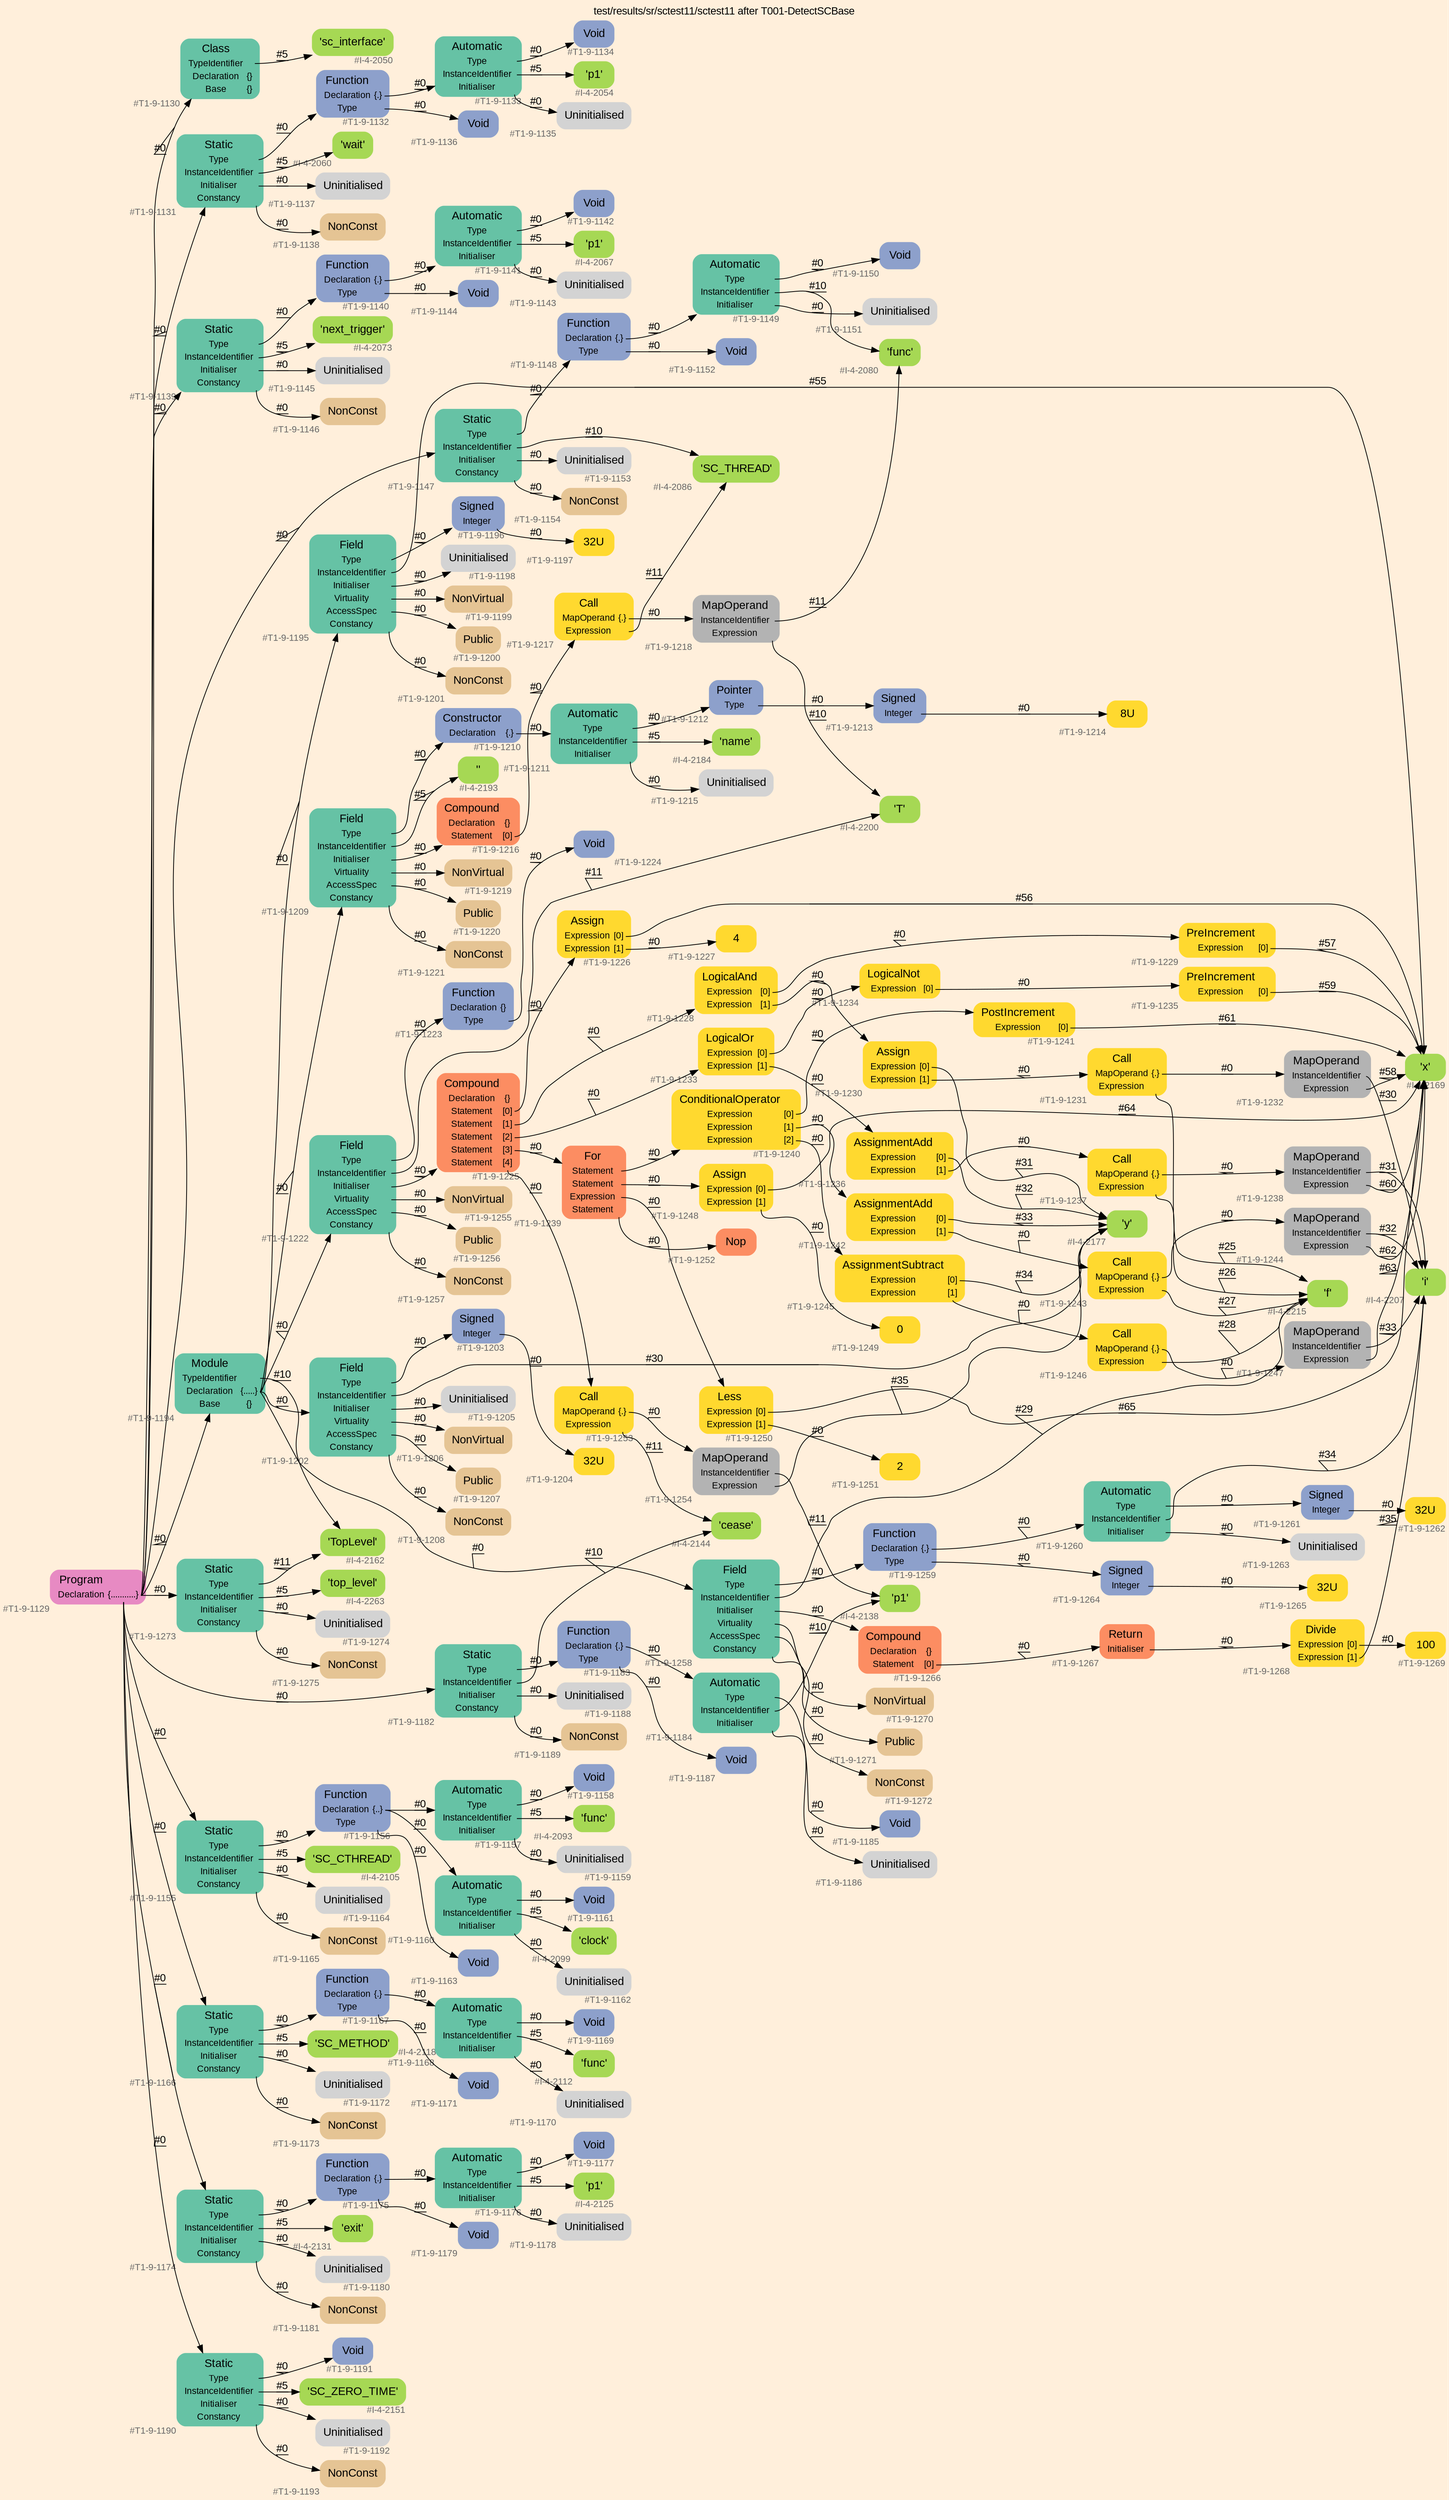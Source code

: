 digraph "test/results/sr/sctest11/sctest11 after T001-DetectSCBase" {
label = "test/results/sr/sctest11/sctest11 after T001-DetectSCBase"
labelloc = t
graph [
    rankdir = "LR"
    ranksep = 0.3
    bgcolor = antiquewhite1
    color = black
    fontcolor = black
    fontname = "Arial"
];
node [
    fontname = "Arial"
];
edge [
    fontname = "Arial"
];

// -------------------- node figure --------------------
// -------- block #T1-9-1129 ----------
"#T1-9-1129" [
    fillcolor = "/set28/4"
    xlabel = "#T1-9-1129"
    fontsize = "12"
    fontcolor = grey40
    shape = "plaintext"
    label = <<TABLE BORDER="0" CELLBORDER="0" CELLSPACING="0">
     <TR><TD><FONT COLOR="black" POINT-SIZE="15">Program</FONT></TD></TR>
     <TR><TD><FONT COLOR="black" POINT-SIZE="12">Declaration</FONT></TD><TD PORT="port0"><FONT COLOR="black" POINT-SIZE="12">{...........}</FONT></TD></TR>
    </TABLE>>
    style = "rounded,filled"
];

// -------- block #T1-9-1130 ----------
"#T1-9-1130" [
    fillcolor = "/set28/1"
    xlabel = "#T1-9-1130"
    fontsize = "12"
    fontcolor = grey40
    shape = "plaintext"
    label = <<TABLE BORDER="0" CELLBORDER="0" CELLSPACING="0">
     <TR><TD><FONT COLOR="black" POINT-SIZE="15">Class</FONT></TD></TR>
     <TR><TD><FONT COLOR="black" POINT-SIZE="12">TypeIdentifier</FONT></TD><TD PORT="port0"></TD></TR>
     <TR><TD><FONT COLOR="black" POINT-SIZE="12">Declaration</FONT></TD><TD PORT="port1"><FONT COLOR="black" POINT-SIZE="12">{}</FONT></TD></TR>
     <TR><TD><FONT COLOR="black" POINT-SIZE="12">Base</FONT></TD><TD PORT="port2"><FONT COLOR="black" POINT-SIZE="12">{}</FONT></TD></TR>
    </TABLE>>
    style = "rounded,filled"
];

// -------- block #I-4-2050 ----------
"#I-4-2050" [
    fillcolor = "/set28/5"
    xlabel = "#I-4-2050"
    fontsize = "12"
    fontcolor = grey40
    shape = "plaintext"
    label = <<TABLE BORDER="0" CELLBORDER="0" CELLSPACING="0">
     <TR><TD><FONT COLOR="black" POINT-SIZE="15">'sc_interface'</FONT></TD></TR>
    </TABLE>>
    style = "rounded,filled"
];

// -------- block #T1-9-1131 ----------
"#T1-9-1131" [
    fillcolor = "/set28/1"
    xlabel = "#T1-9-1131"
    fontsize = "12"
    fontcolor = grey40
    shape = "plaintext"
    label = <<TABLE BORDER="0" CELLBORDER="0" CELLSPACING="0">
     <TR><TD><FONT COLOR="black" POINT-SIZE="15">Static</FONT></TD></TR>
     <TR><TD><FONT COLOR="black" POINT-SIZE="12">Type</FONT></TD><TD PORT="port0"></TD></TR>
     <TR><TD><FONT COLOR="black" POINT-SIZE="12">InstanceIdentifier</FONT></TD><TD PORT="port1"></TD></TR>
     <TR><TD><FONT COLOR="black" POINT-SIZE="12">Initialiser</FONT></TD><TD PORT="port2"></TD></TR>
     <TR><TD><FONT COLOR="black" POINT-SIZE="12">Constancy</FONT></TD><TD PORT="port3"></TD></TR>
    </TABLE>>
    style = "rounded,filled"
];

// -------- block #T1-9-1132 ----------
"#T1-9-1132" [
    fillcolor = "/set28/3"
    xlabel = "#T1-9-1132"
    fontsize = "12"
    fontcolor = grey40
    shape = "plaintext"
    label = <<TABLE BORDER="0" CELLBORDER="0" CELLSPACING="0">
     <TR><TD><FONT COLOR="black" POINT-SIZE="15">Function</FONT></TD></TR>
     <TR><TD><FONT COLOR="black" POINT-SIZE="12">Declaration</FONT></TD><TD PORT="port0"><FONT COLOR="black" POINT-SIZE="12">{.}</FONT></TD></TR>
     <TR><TD><FONT COLOR="black" POINT-SIZE="12">Type</FONT></TD><TD PORT="port1"></TD></TR>
    </TABLE>>
    style = "rounded,filled"
];

// -------- block #T1-9-1133 ----------
"#T1-9-1133" [
    fillcolor = "/set28/1"
    xlabel = "#T1-9-1133"
    fontsize = "12"
    fontcolor = grey40
    shape = "plaintext"
    label = <<TABLE BORDER="0" CELLBORDER="0" CELLSPACING="0">
     <TR><TD><FONT COLOR="black" POINT-SIZE="15">Automatic</FONT></TD></TR>
     <TR><TD><FONT COLOR="black" POINT-SIZE="12">Type</FONT></TD><TD PORT="port0"></TD></TR>
     <TR><TD><FONT COLOR="black" POINT-SIZE="12">InstanceIdentifier</FONT></TD><TD PORT="port1"></TD></TR>
     <TR><TD><FONT COLOR="black" POINT-SIZE="12">Initialiser</FONT></TD><TD PORT="port2"></TD></TR>
    </TABLE>>
    style = "rounded,filled"
];

// -------- block #T1-9-1134 ----------
"#T1-9-1134" [
    fillcolor = "/set28/3"
    xlabel = "#T1-9-1134"
    fontsize = "12"
    fontcolor = grey40
    shape = "plaintext"
    label = <<TABLE BORDER="0" CELLBORDER="0" CELLSPACING="0">
     <TR><TD><FONT COLOR="black" POINT-SIZE="15">Void</FONT></TD></TR>
    </TABLE>>
    style = "rounded,filled"
];

// -------- block #I-4-2054 ----------
"#I-4-2054" [
    fillcolor = "/set28/5"
    xlabel = "#I-4-2054"
    fontsize = "12"
    fontcolor = grey40
    shape = "plaintext"
    label = <<TABLE BORDER="0" CELLBORDER="0" CELLSPACING="0">
     <TR><TD><FONT COLOR="black" POINT-SIZE="15">'p1'</FONT></TD></TR>
    </TABLE>>
    style = "rounded,filled"
];

// -------- block #T1-9-1135 ----------
"#T1-9-1135" [
    xlabel = "#T1-9-1135"
    fontsize = "12"
    fontcolor = grey40
    shape = "plaintext"
    label = <<TABLE BORDER="0" CELLBORDER="0" CELLSPACING="0">
     <TR><TD><FONT COLOR="black" POINT-SIZE="15">Uninitialised</FONT></TD></TR>
    </TABLE>>
    style = "rounded,filled"
];

// -------- block #T1-9-1136 ----------
"#T1-9-1136" [
    fillcolor = "/set28/3"
    xlabel = "#T1-9-1136"
    fontsize = "12"
    fontcolor = grey40
    shape = "plaintext"
    label = <<TABLE BORDER="0" CELLBORDER="0" CELLSPACING="0">
     <TR><TD><FONT COLOR="black" POINT-SIZE="15">Void</FONT></TD></TR>
    </TABLE>>
    style = "rounded,filled"
];

// -------- block #I-4-2060 ----------
"#I-4-2060" [
    fillcolor = "/set28/5"
    xlabel = "#I-4-2060"
    fontsize = "12"
    fontcolor = grey40
    shape = "plaintext"
    label = <<TABLE BORDER="0" CELLBORDER="0" CELLSPACING="0">
     <TR><TD><FONT COLOR="black" POINT-SIZE="15">'wait'</FONT></TD></TR>
    </TABLE>>
    style = "rounded,filled"
];

// -------- block #T1-9-1137 ----------
"#T1-9-1137" [
    xlabel = "#T1-9-1137"
    fontsize = "12"
    fontcolor = grey40
    shape = "plaintext"
    label = <<TABLE BORDER="0" CELLBORDER="0" CELLSPACING="0">
     <TR><TD><FONT COLOR="black" POINT-SIZE="15">Uninitialised</FONT></TD></TR>
    </TABLE>>
    style = "rounded,filled"
];

// -------- block #T1-9-1138 ----------
"#T1-9-1138" [
    fillcolor = "/set28/7"
    xlabel = "#T1-9-1138"
    fontsize = "12"
    fontcolor = grey40
    shape = "plaintext"
    label = <<TABLE BORDER="0" CELLBORDER="0" CELLSPACING="0">
     <TR><TD><FONT COLOR="black" POINT-SIZE="15">NonConst</FONT></TD></TR>
    </TABLE>>
    style = "rounded,filled"
];

// -------- block #T1-9-1139 ----------
"#T1-9-1139" [
    fillcolor = "/set28/1"
    xlabel = "#T1-9-1139"
    fontsize = "12"
    fontcolor = grey40
    shape = "plaintext"
    label = <<TABLE BORDER="0" CELLBORDER="0" CELLSPACING="0">
     <TR><TD><FONT COLOR="black" POINT-SIZE="15">Static</FONT></TD></TR>
     <TR><TD><FONT COLOR="black" POINT-SIZE="12">Type</FONT></TD><TD PORT="port0"></TD></TR>
     <TR><TD><FONT COLOR="black" POINT-SIZE="12">InstanceIdentifier</FONT></TD><TD PORT="port1"></TD></TR>
     <TR><TD><FONT COLOR="black" POINT-SIZE="12">Initialiser</FONT></TD><TD PORT="port2"></TD></TR>
     <TR><TD><FONT COLOR="black" POINT-SIZE="12">Constancy</FONT></TD><TD PORT="port3"></TD></TR>
    </TABLE>>
    style = "rounded,filled"
];

// -------- block #T1-9-1140 ----------
"#T1-9-1140" [
    fillcolor = "/set28/3"
    xlabel = "#T1-9-1140"
    fontsize = "12"
    fontcolor = grey40
    shape = "plaintext"
    label = <<TABLE BORDER="0" CELLBORDER="0" CELLSPACING="0">
     <TR><TD><FONT COLOR="black" POINT-SIZE="15">Function</FONT></TD></TR>
     <TR><TD><FONT COLOR="black" POINT-SIZE="12">Declaration</FONT></TD><TD PORT="port0"><FONT COLOR="black" POINT-SIZE="12">{.}</FONT></TD></TR>
     <TR><TD><FONT COLOR="black" POINT-SIZE="12">Type</FONT></TD><TD PORT="port1"></TD></TR>
    </TABLE>>
    style = "rounded,filled"
];

// -------- block #T1-9-1141 ----------
"#T1-9-1141" [
    fillcolor = "/set28/1"
    xlabel = "#T1-9-1141"
    fontsize = "12"
    fontcolor = grey40
    shape = "plaintext"
    label = <<TABLE BORDER="0" CELLBORDER="0" CELLSPACING="0">
     <TR><TD><FONT COLOR="black" POINT-SIZE="15">Automatic</FONT></TD></TR>
     <TR><TD><FONT COLOR="black" POINT-SIZE="12">Type</FONT></TD><TD PORT="port0"></TD></TR>
     <TR><TD><FONT COLOR="black" POINT-SIZE="12">InstanceIdentifier</FONT></TD><TD PORT="port1"></TD></TR>
     <TR><TD><FONT COLOR="black" POINT-SIZE="12">Initialiser</FONT></TD><TD PORT="port2"></TD></TR>
    </TABLE>>
    style = "rounded,filled"
];

// -------- block #T1-9-1142 ----------
"#T1-9-1142" [
    fillcolor = "/set28/3"
    xlabel = "#T1-9-1142"
    fontsize = "12"
    fontcolor = grey40
    shape = "plaintext"
    label = <<TABLE BORDER="0" CELLBORDER="0" CELLSPACING="0">
     <TR><TD><FONT COLOR="black" POINT-SIZE="15">Void</FONT></TD></TR>
    </TABLE>>
    style = "rounded,filled"
];

// -------- block #I-4-2067 ----------
"#I-4-2067" [
    fillcolor = "/set28/5"
    xlabel = "#I-4-2067"
    fontsize = "12"
    fontcolor = grey40
    shape = "plaintext"
    label = <<TABLE BORDER="0" CELLBORDER="0" CELLSPACING="0">
     <TR><TD><FONT COLOR="black" POINT-SIZE="15">'p1'</FONT></TD></TR>
    </TABLE>>
    style = "rounded,filled"
];

// -------- block #T1-9-1143 ----------
"#T1-9-1143" [
    xlabel = "#T1-9-1143"
    fontsize = "12"
    fontcolor = grey40
    shape = "plaintext"
    label = <<TABLE BORDER="0" CELLBORDER="0" CELLSPACING="0">
     <TR><TD><FONT COLOR="black" POINT-SIZE="15">Uninitialised</FONT></TD></TR>
    </TABLE>>
    style = "rounded,filled"
];

// -------- block #T1-9-1144 ----------
"#T1-9-1144" [
    fillcolor = "/set28/3"
    xlabel = "#T1-9-1144"
    fontsize = "12"
    fontcolor = grey40
    shape = "plaintext"
    label = <<TABLE BORDER="0" CELLBORDER="0" CELLSPACING="0">
     <TR><TD><FONT COLOR="black" POINT-SIZE="15">Void</FONT></TD></TR>
    </TABLE>>
    style = "rounded,filled"
];

// -------- block #I-4-2073 ----------
"#I-4-2073" [
    fillcolor = "/set28/5"
    xlabel = "#I-4-2073"
    fontsize = "12"
    fontcolor = grey40
    shape = "plaintext"
    label = <<TABLE BORDER="0" CELLBORDER="0" CELLSPACING="0">
     <TR><TD><FONT COLOR="black" POINT-SIZE="15">'next_trigger'</FONT></TD></TR>
    </TABLE>>
    style = "rounded,filled"
];

// -------- block #T1-9-1145 ----------
"#T1-9-1145" [
    xlabel = "#T1-9-1145"
    fontsize = "12"
    fontcolor = grey40
    shape = "plaintext"
    label = <<TABLE BORDER="0" CELLBORDER="0" CELLSPACING="0">
     <TR><TD><FONT COLOR="black" POINT-SIZE="15">Uninitialised</FONT></TD></TR>
    </TABLE>>
    style = "rounded,filled"
];

// -------- block #T1-9-1146 ----------
"#T1-9-1146" [
    fillcolor = "/set28/7"
    xlabel = "#T1-9-1146"
    fontsize = "12"
    fontcolor = grey40
    shape = "plaintext"
    label = <<TABLE BORDER="0" CELLBORDER="0" CELLSPACING="0">
     <TR><TD><FONT COLOR="black" POINT-SIZE="15">NonConst</FONT></TD></TR>
    </TABLE>>
    style = "rounded,filled"
];

// -------- block #T1-9-1147 ----------
"#T1-9-1147" [
    fillcolor = "/set28/1"
    xlabel = "#T1-9-1147"
    fontsize = "12"
    fontcolor = grey40
    shape = "plaintext"
    label = <<TABLE BORDER="0" CELLBORDER="0" CELLSPACING="0">
     <TR><TD><FONT COLOR="black" POINT-SIZE="15">Static</FONT></TD></TR>
     <TR><TD><FONT COLOR="black" POINT-SIZE="12">Type</FONT></TD><TD PORT="port0"></TD></TR>
     <TR><TD><FONT COLOR="black" POINT-SIZE="12">InstanceIdentifier</FONT></TD><TD PORT="port1"></TD></TR>
     <TR><TD><FONT COLOR="black" POINT-SIZE="12">Initialiser</FONT></TD><TD PORT="port2"></TD></TR>
     <TR><TD><FONT COLOR="black" POINT-SIZE="12">Constancy</FONT></TD><TD PORT="port3"></TD></TR>
    </TABLE>>
    style = "rounded,filled"
];

// -------- block #T1-9-1148 ----------
"#T1-9-1148" [
    fillcolor = "/set28/3"
    xlabel = "#T1-9-1148"
    fontsize = "12"
    fontcolor = grey40
    shape = "plaintext"
    label = <<TABLE BORDER="0" CELLBORDER="0" CELLSPACING="0">
     <TR><TD><FONT COLOR="black" POINT-SIZE="15">Function</FONT></TD></TR>
     <TR><TD><FONT COLOR="black" POINT-SIZE="12">Declaration</FONT></TD><TD PORT="port0"><FONT COLOR="black" POINT-SIZE="12">{.}</FONT></TD></TR>
     <TR><TD><FONT COLOR="black" POINT-SIZE="12">Type</FONT></TD><TD PORT="port1"></TD></TR>
    </TABLE>>
    style = "rounded,filled"
];

// -------- block #T1-9-1149 ----------
"#T1-9-1149" [
    fillcolor = "/set28/1"
    xlabel = "#T1-9-1149"
    fontsize = "12"
    fontcolor = grey40
    shape = "plaintext"
    label = <<TABLE BORDER="0" CELLBORDER="0" CELLSPACING="0">
     <TR><TD><FONT COLOR="black" POINT-SIZE="15">Automatic</FONT></TD></TR>
     <TR><TD><FONT COLOR="black" POINT-SIZE="12">Type</FONT></TD><TD PORT="port0"></TD></TR>
     <TR><TD><FONT COLOR="black" POINT-SIZE="12">InstanceIdentifier</FONT></TD><TD PORT="port1"></TD></TR>
     <TR><TD><FONT COLOR="black" POINT-SIZE="12">Initialiser</FONT></TD><TD PORT="port2"></TD></TR>
    </TABLE>>
    style = "rounded,filled"
];

// -------- block #T1-9-1150 ----------
"#T1-9-1150" [
    fillcolor = "/set28/3"
    xlabel = "#T1-9-1150"
    fontsize = "12"
    fontcolor = grey40
    shape = "plaintext"
    label = <<TABLE BORDER="0" CELLBORDER="0" CELLSPACING="0">
     <TR><TD><FONT COLOR="black" POINT-SIZE="15">Void</FONT></TD></TR>
    </TABLE>>
    style = "rounded,filled"
];

// -------- block #I-4-2080 ----------
"#I-4-2080" [
    fillcolor = "/set28/5"
    xlabel = "#I-4-2080"
    fontsize = "12"
    fontcolor = grey40
    shape = "plaintext"
    label = <<TABLE BORDER="0" CELLBORDER="0" CELLSPACING="0">
     <TR><TD><FONT COLOR="black" POINT-SIZE="15">'func'</FONT></TD></TR>
    </TABLE>>
    style = "rounded,filled"
];

// -------- block #T1-9-1151 ----------
"#T1-9-1151" [
    xlabel = "#T1-9-1151"
    fontsize = "12"
    fontcolor = grey40
    shape = "plaintext"
    label = <<TABLE BORDER="0" CELLBORDER="0" CELLSPACING="0">
     <TR><TD><FONT COLOR="black" POINT-SIZE="15">Uninitialised</FONT></TD></TR>
    </TABLE>>
    style = "rounded,filled"
];

// -------- block #T1-9-1152 ----------
"#T1-9-1152" [
    fillcolor = "/set28/3"
    xlabel = "#T1-9-1152"
    fontsize = "12"
    fontcolor = grey40
    shape = "plaintext"
    label = <<TABLE BORDER="0" CELLBORDER="0" CELLSPACING="0">
     <TR><TD><FONT COLOR="black" POINT-SIZE="15">Void</FONT></TD></TR>
    </TABLE>>
    style = "rounded,filled"
];

// -------- block #I-4-2086 ----------
"#I-4-2086" [
    fillcolor = "/set28/5"
    xlabel = "#I-4-2086"
    fontsize = "12"
    fontcolor = grey40
    shape = "plaintext"
    label = <<TABLE BORDER="0" CELLBORDER="0" CELLSPACING="0">
     <TR><TD><FONT COLOR="black" POINT-SIZE="15">'SC_THREAD'</FONT></TD></TR>
    </TABLE>>
    style = "rounded,filled"
];

// -------- block #T1-9-1153 ----------
"#T1-9-1153" [
    xlabel = "#T1-9-1153"
    fontsize = "12"
    fontcolor = grey40
    shape = "plaintext"
    label = <<TABLE BORDER="0" CELLBORDER="0" CELLSPACING="0">
     <TR><TD><FONT COLOR="black" POINT-SIZE="15">Uninitialised</FONT></TD></TR>
    </TABLE>>
    style = "rounded,filled"
];

// -------- block #T1-9-1154 ----------
"#T1-9-1154" [
    fillcolor = "/set28/7"
    xlabel = "#T1-9-1154"
    fontsize = "12"
    fontcolor = grey40
    shape = "plaintext"
    label = <<TABLE BORDER="0" CELLBORDER="0" CELLSPACING="0">
     <TR><TD><FONT COLOR="black" POINT-SIZE="15">NonConst</FONT></TD></TR>
    </TABLE>>
    style = "rounded,filled"
];

// -------- block #T1-9-1155 ----------
"#T1-9-1155" [
    fillcolor = "/set28/1"
    xlabel = "#T1-9-1155"
    fontsize = "12"
    fontcolor = grey40
    shape = "plaintext"
    label = <<TABLE BORDER="0" CELLBORDER="0" CELLSPACING="0">
     <TR><TD><FONT COLOR="black" POINT-SIZE="15">Static</FONT></TD></TR>
     <TR><TD><FONT COLOR="black" POINT-SIZE="12">Type</FONT></TD><TD PORT="port0"></TD></TR>
     <TR><TD><FONT COLOR="black" POINT-SIZE="12">InstanceIdentifier</FONT></TD><TD PORT="port1"></TD></TR>
     <TR><TD><FONT COLOR="black" POINT-SIZE="12">Initialiser</FONT></TD><TD PORT="port2"></TD></TR>
     <TR><TD><FONT COLOR="black" POINT-SIZE="12">Constancy</FONT></TD><TD PORT="port3"></TD></TR>
    </TABLE>>
    style = "rounded,filled"
];

// -------- block #T1-9-1156 ----------
"#T1-9-1156" [
    fillcolor = "/set28/3"
    xlabel = "#T1-9-1156"
    fontsize = "12"
    fontcolor = grey40
    shape = "plaintext"
    label = <<TABLE BORDER="0" CELLBORDER="0" CELLSPACING="0">
     <TR><TD><FONT COLOR="black" POINT-SIZE="15">Function</FONT></TD></TR>
     <TR><TD><FONT COLOR="black" POINT-SIZE="12">Declaration</FONT></TD><TD PORT="port0"><FONT COLOR="black" POINT-SIZE="12">{..}</FONT></TD></TR>
     <TR><TD><FONT COLOR="black" POINT-SIZE="12">Type</FONT></TD><TD PORT="port1"></TD></TR>
    </TABLE>>
    style = "rounded,filled"
];

// -------- block #T1-9-1157 ----------
"#T1-9-1157" [
    fillcolor = "/set28/1"
    xlabel = "#T1-9-1157"
    fontsize = "12"
    fontcolor = grey40
    shape = "plaintext"
    label = <<TABLE BORDER="0" CELLBORDER="0" CELLSPACING="0">
     <TR><TD><FONT COLOR="black" POINT-SIZE="15">Automatic</FONT></TD></TR>
     <TR><TD><FONT COLOR="black" POINT-SIZE="12">Type</FONT></TD><TD PORT="port0"></TD></TR>
     <TR><TD><FONT COLOR="black" POINT-SIZE="12">InstanceIdentifier</FONT></TD><TD PORT="port1"></TD></TR>
     <TR><TD><FONT COLOR="black" POINT-SIZE="12">Initialiser</FONT></TD><TD PORT="port2"></TD></TR>
    </TABLE>>
    style = "rounded,filled"
];

// -------- block #T1-9-1158 ----------
"#T1-9-1158" [
    fillcolor = "/set28/3"
    xlabel = "#T1-9-1158"
    fontsize = "12"
    fontcolor = grey40
    shape = "plaintext"
    label = <<TABLE BORDER="0" CELLBORDER="0" CELLSPACING="0">
     <TR><TD><FONT COLOR="black" POINT-SIZE="15">Void</FONT></TD></TR>
    </TABLE>>
    style = "rounded,filled"
];

// -------- block #I-4-2093 ----------
"#I-4-2093" [
    fillcolor = "/set28/5"
    xlabel = "#I-4-2093"
    fontsize = "12"
    fontcolor = grey40
    shape = "plaintext"
    label = <<TABLE BORDER="0" CELLBORDER="0" CELLSPACING="0">
     <TR><TD><FONT COLOR="black" POINT-SIZE="15">'func'</FONT></TD></TR>
    </TABLE>>
    style = "rounded,filled"
];

// -------- block #T1-9-1159 ----------
"#T1-9-1159" [
    xlabel = "#T1-9-1159"
    fontsize = "12"
    fontcolor = grey40
    shape = "plaintext"
    label = <<TABLE BORDER="0" CELLBORDER="0" CELLSPACING="0">
     <TR><TD><FONT COLOR="black" POINT-SIZE="15">Uninitialised</FONT></TD></TR>
    </TABLE>>
    style = "rounded,filled"
];

// -------- block #T1-9-1160 ----------
"#T1-9-1160" [
    fillcolor = "/set28/1"
    xlabel = "#T1-9-1160"
    fontsize = "12"
    fontcolor = grey40
    shape = "plaintext"
    label = <<TABLE BORDER="0" CELLBORDER="0" CELLSPACING="0">
     <TR><TD><FONT COLOR="black" POINT-SIZE="15">Automatic</FONT></TD></TR>
     <TR><TD><FONT COLOR="black" POINT-SIZE="12">Type</FONT></TD><TD PORT="port0"></TD></TR>
     <TR><TD><FONT COLOR="black" POINT-SIZE="12">InstanceIdentifier</FONT></TD><TD PORT="port1"></TD></TR>
     <TR><TD><FONT COLOR="black" POINT-SIZE="12">Initialiser</FONT></TD><TD PORT="port2"></TD></TR>
    </TABLE>>
    style = "rounded,filled"
];

// -------- block #T1-9-1161 ----------
"#T1-9-1161" [
    fillcolor = "/set28/3"
    xlabel = "#T1-9-1161"
    fontsize = "12"
    fontcolor = grey40
    shape = "plaintext"
    label = <<TABLE BORDER="0" CELLBORDER="0" CELLSPACING="0">
     <TR><TD><FONT COLOR="black" POINT-SIZE="15">Void</FONT></TD></TR>
    </TABLE>>
    style = "rounded,filled"
];

// -------- block #I-4-2099 ----------
"#I-4-2099" [
    fillcolor = "/set28/5"
    xlabel = "#I-4-2099"
    fontsize = "12"
    fontcolor = grey40
    shape = "plaintext"
    label = <<TABLE BORDER="0" CELLBORDER="0" CELLSPACING="0">
     <TR><TD><FONT COLOR="black" POINT-SIZE="15">'clock'</FONT></TD></TR>
    </TABLE>>
    style = "rounded,filled"
];

// -------- block #T1-9-1162 ----------
"#T1-9-1162" [
    xlabel = "#T1-9-1162"
    fontsize = "12"
    fontcolor = grey40
    shape = "plaintext"
    label = <<TABLE BORDER="0" CELLBORDER="0" CELLSPACING="0">
     <TR><TD><FONT COLOR="black" POINT-SIZE="15">Uninitialised</FONT></TD></TR>
    </TABLE>>
    style = "rounded,filled"
];

// -------- block #T1-9-1163 ----------
"#T1-9-1163" [
    fillcolor = "/set28/3"
    xlabel = "#T1-9-1163"
    fontsize = "12"
    fontcolor = grey40
    shape = "plaintext"
    label = <<TABLE BORDER="0" CELLBORDER="0" CELLSPACING="0">
     <TR><TD><FONT COLOR="black" POINT-SIZE="15">Void</FONT></TD></TR>
    </TABLE>>
    style = "rounded,filled"
];

// -------- block #I-4-2105 ----------
"#I-4-2105" [
    fillcolor = "/set28/5"
    xlabel = "#I-4-2105"
    fontsize = "12"
    fontcolor = grey40
    shape = "plaintext"
    label = <<TABLE BORDER="0" CELLBORDER="0" CELLSPACING="0">
     <TR><TD><FONT COLOR="black" POINT-SIZE="15">'SC_CTHREAD'</FONT></TD></TR>
    </TABLE>>
    style = "rounded,filled"
];

// -------- block #T1-9-1164 ----------
"#T1-9-1164" [
    xlabel = "#T1-9-1164"
    fontsize = "12"
    fontcolor = grey40
    shape = "plaintext"
    label = <<TABLE BORDER="0" CELLBORDER="0" CELLSPACING="0">
     <TR><TD><FONT COLOR="black" POINT-SIZE="15">Uninitialised</FONT></TD></TR>
    </TABLE>>
    style = "rounded,filled"
];

// -------- block #T1-9-1165 ----------
"#T1-9-1165" [
    fillcolor = "/set28/7"
    xlabel = "#T1-9-1165"
    fontsize = "12"
    fontcolor = grey40
    shape = "plaintext"
    label = <<TABLE BORDER="0" CELLBORDER="0" CELLSPACING="0">
     <TR><TD><FONT COLOR="black" POINT-SIZE="15">NonConst</FONT></TD></TR>
    </TABLE>>
    style = "rounded,filled"
];

// -------- block #T1-9-1166 ----------
"#T1-9-1166" [
    fillcolor = "/set28/1"
    xlabel = "#T1-9-1166"
    fontsize = "12"
    fontcolor = grey40
    shape = "plaintext"
    label = <<TABLE BORDER="0" CELLBORDER="0" CELLSPACING="0">
     <TR><TD><FONT COLOR="black" POINT-SIZE="15">Static</FONT></TD></TR>
     <TR><TD><FONT COLOR="black" POINT-SIZE="12">Type</FONT></TD><TD PORT="port0"></TD></TR>
     <TR><TD><FONT COLOR="black" POINT-SIZE="12">InstanceIdentifier</FONT></TD><TD PORT="port1"></TD></TR>
     <TR><TD><FONT COLOR="black" POINT-SIZE="12">Initialiser</FONT></TD><TD PORT="port2"></TD></TR>
     <TR><TD><FONT COLOR="black" POINT-SIZE="12">Constancy</FONT></TD><TD PORT="port3"></TD></TR>
    </TABLE>>
    style = "rounded,filled"
];

// -------- block #T1-9-1167 ----------
"#T1-9-1167" [
    fillcolor = "/set28/3"
    xlabel = "#T1-9-1167"
    fontsize = "12"
    fontcolor = grey40
    shape = "plaintext"
    label = <<TABLE BORDER="0" CELLBORDER="0" CELLSPACING="0">
     <TR><TD><FONT COLOR="black" POINT-SIZE="15">Function</FONT></TD></TR>
     <TR><TD><FONT COLOR="black" POINT-SIZE="12">Declaration</FONT></TD><TD PORT="port0"><FONT COLOR="black" POINT-SIZE="12">{.}</FONT></TD></TR>
     <TR><TD><FONT COLOR="black" POINT-SIZE="12">Type</FONT></TD><TD PORT="port1"></TD></TR>
    </TABLE>>
    style = "rounded,filled"
];

// -------- block #T1-9-1168 ----------
"#T1-9-1168" [
    fillcolor = "/set28/1"
    xlabel = "#T1-9-1168"
    fontsize = "12"
    fontcolor = grey40
    shape = "plaintext"
    label = <<TABLE BORDER="0" CELLBORDER="0" CELLSPACING="0">
     <TR><TD><FONT COLOR="black" POINT-SIZE="15">Automatic</FONT></TD></TR>
     <TR><TD><FONT COLOR="black" POINT-SIZE="12">Type</FONT></TD><TD PORT="port0"></TD></TR>
     <TR><TD><FONT COLOR="black" POINT-SIZE="12">InstanceIdentifier</FONT></TD><TD PORT="port1"></TD></TR>
     <TR><TD><FONT COLOR="black" POINT-SIZE="12">Initialiser</FONT></TD><TD PORT="port2"></TD></TR>
    </TABLE>>
    style = "rounded,filled"
];

// -------- block #T1-9-1169 ----------
"#T1-9-1169" [
    fillcolor = "/set28/3"
    xlabel = "#T1-9-1169"
    fontsize = "12"
    fontcolor = grey40
    shape = "plaintext"
    label = <<TABLE BORDER="0" CELLBORDER="0" CELLSPACING="0">
     <TR><TD><FONT COLOR="black" POINT-SIZE="15">Void</FONT></TD></TR>
    </TABLE>>
    style = "rounded,filled"
];

// -------- block #I-4-2112 ----------
"#I-4-2112" [
    fillcolor = "/set28/5"
    xlabel = "#I-4-2112"
    fontsize = "12"
    fontcolor = grey40
    shape = "plaintext"
    label = <<TABLE BORDER="0" CELLBORDER="0" CELLSPACING="0">
     <TR><TD><FONT COLOR="black" POINT-SIZE="15">'func'</FONT></TD></TR>
    </TABLE>>
    style = "rounded,filled"
];

// -------- block #T1-9-1170 ----------
"#T1-9-1170" [
    xlabel = "#T1-9-1170"
    fontsize = "12"
    fontcolor = grey40
    shape = "plaintext"
    label = <<TABLE BORDER="0" CELLBORDER="0" CELLSPACING="0">
     <TR><TD><FONT COLOR="black" POINT-SIZE="15">Uninitialised</FONT></TD></TR>
    </TABLE>>
    style = "rounded,filled"
];

// -------- block #T1-9-1171 ----------
"#T1-9-1171" [
    fillcolor = "/set28/3"
    xlabel = "#T1-9-1171"
    fontsize = "12"
    fontcolor = grey40
    shape = "plaintext"
    label = <<TABLE BORDER="0" CELLBORDER="0" CELLSPACING="0">
     <TR><TD><FONT COLOR="black" POINT-SIZE="15">Void</FONT></TD></TR>
    </TABLE>>
    style = "rounded,filled"
];

// -------- block #I-4-2118 ----------
"#I-4-2118" [
    fillcolor = "/set28/5"
    xlabel = "#I-4-2118"
    fontsize = "12"
    fontcolor = grey40
    shape = "plaintext"
    label = <<TABLE BORDER="0" CELLBORDER="0" CELLSPACING="0">
     <TR><TD><FONT COLOR="black" POINT-SIZE="15">'SC_METHOD'</FONT></TD></TR>
    </TABLE>>
    style = "rounded,filled"
];

// -------- block #T1-9-1172 ----------
"#T1-9-1172" [
    xlabel = "#T1-9-1172"
    fontsize = "12"
    fontcolor = grey40
    shape = "plaintext"
    label = <<TABLE BORDER="0" CELLBORDER="0" CELLSPACING="0">
     <TR><TD><FONT COLOR="black" POINT-SIZE="15">Uninitialised</FONT></TD></TR>
    </TABLE>>
    style = "rounded,filled"
];

// -------- block #T1-9-1173 ----------
"#T1-9-1173" [
    fillcolor = "/set28/7"
    xlabel = "#T1-9-1173"
    fontsize = "12"
    fontcolor = grey40
    shape = "plaintext"
    label = <<TABLE BORDER="0" CELLBORDER="0" CELLSPACING="0">
     <TR><TD><FONT COLOR="black" POINT-SIZE="15">NonConst</FONT></TD></TR>
    </TABLE>>
    style = "rounded,filled"
];

// -------- block #T1-9-1174 ----------
"#T1-9-1174" [
    fillcolor = "/set28/1"
    xlabel = "#T1-9-1174"
    fontsize = "12"
    fontcolor = grey40
    shape = "plaintext"
    label = <<TABLE BORDER="0" CELLBORDER="0" CELLSPACING="0">
     <TR><TD><FONT COLOR="black" POINT-SIZE="15">Static</FONT></TD></TR>
     <TR><TD><FONT COLOR="black" POINT-SIZE="12">Type</FONT></TD><TD PORT="port0"></TD></TR>
     <TR><TD><FONT COLOR="black" POINT-SIZE="12">InstanceIdentifier</FONT></TD><TD PORT="port1"></TD></TR>
     <TR><TD><FONT COLOR="black" POINT-SIZE="12">Initialiser</FONT></TD><TD PORT="port2"></TD></TR>
     <TR><TD><FONT COLOR="black" POINT-SIZE="12">Constancy</FONT></TD><TD PORT="port3"></TD></TR>
    </TABLE>>
    style = "rounded,filled"
];

// -------- block #T1-9-1175 ----------
"#T1-9-1175" [
    fillcolor = "/set28/3"
    xlabel = "#T1-9-1175"
    fontsize = "12"
    fontcolor = grey40
    shape = "plaintext"
    label = <<TABLE BORDER="0" CELLBORDER="0" CELLSPACING="0">
     <TR><TD><FONT COLOR="black" POINT-SIZE="15">Function</FONT></TD></TR>
     <TR><TD><FONT COLOR="black" POINT-SIZE="12">Declaration</FONT></TD><TD PORT="port0"><FONT COLOR="black" POINT-SIZE="12">{.}</FONT></TD></TR>
     <TR><TD><FONT COLOR="black" POINT-SIZE="12">Type</FONT></TD><TD PORT="port1"></TD></TR>
    </TABLE>>
    style = "rounded,filled"
];

// -------- block #T1-9-1176 ----------
"#T1-9-1176" [
    fillcolor = "/set28/1"
    xlabel = "#T1-9-1176"
    fontsize = "12"
    fontcolor = grey40
    shape = "plaintext"
    label = <<TABLE BORDER="0" CELLBORDER="0" CELLSPACING="0">
     <TR><TD><FONT COLOR="black" POINT-SIZE="15">Automatic</FONT></TD></TR>
     <TR><TD><FONT COLOR="black" POINT-SIZE="12">Type</FONT></TD><TD PORT="port0"></TD></TR>
     <TR><TD><FONT COLOR="black" POINT-SIZE="12">InstanceIdentifier</FONT></TD><TD PORT="port1"></TD></TR>
     <TR><TD><FONT COLOR="black" POINT-SIZE="12">Initialiser</FONT></TD><TD PORT="port2"></TD></TR>
    </TABLE>>
    style = "rounded,filled"
];

// -------- block #T1-9-1177 ----------
"#T1-9-1177" [
    fillcolor = "/set28/3"
    xlabel = "#T1-9-1177"
    fontsize = "12"
    fontcolor = grey40
    shape = "plaintext"
    label = <<TABLE BORDER="0" CELLBORDER="0" CELLSPACING="0">
     <TR><TD><FONT COLOR="black" POINT-SIZE="15">Void</FONT></TD></TR>
    </TABLE>>
    style = "rounded,filled"
];

// -------- block #I-4-2125 ----------
"#I-4-2125" [
    fillcolor = "/set28/5"
    xlabel = "#I-4-2125"
    fontsize = "12"
    fontcolor = grey40
    shape = "plaintext"
    label = <<TABLE BORDER="0" CELLBORDER="0" CELLSPACING="0">
     <TR><TD><FONT COLOR="black" POINT-SIZE="15">'p1'</FONT></TD></TR>
    </TABLE>>
    style = "rounded,filled"
];

// -------- block #T1-9-1178 ----------
"#T1-9-1178" [
    xlabel = "#T1-9-1178"
    fontsize = "12"
    fontcolor = grey40
    shape = "plaintext"
    label = <<TABLE BORDER="0" CELLBORDER="0" CELLSPACING="0">
     <TR><TD><FONT COLOR="black" POINT-SIZE="15">Uninitialised</FONT></TD></TR>
    </TABLE>>
    style = "rounded,filled"
];

// -------- block #T1-9-1179 ----------
"#T1-9-1179" [
    fillcolor = "/set28/3"
    xlabel = "#T1-9-1179"
    fontsize = "12"
    fontcolor = grey40
    shape = "plaintext"
    label = <<TABLE BORDER="0" CELLBORDER="0" CELLSPACING="0">
     <TR><TD><FONT COLOR="black" POINT-SIZE="15">Void</FONT></TD></TR>
    </TABLE>>
    style = "rounded,filled"
];

// -------- block #I-4-2131 ----------
"#I-4-2131" [
    fillcolor = "/set28/5"
    xlabel = "#I-4-2131"
    fontsize = "12"
    fontcolor = grey40
    shape = "plaintext"
    label = <<TABLE BORDER="0" CELLBORDER="0" CELLSPACING="0">
     <TR><TD><FONT COLOR="black" POINT-SIZE="15">'exit'</FONT></TD></TR>
    </TABLE>>
    style = "rounded,filled"
];

// -------- block #T1-9-1180 ----------
"#T1-9-1180" [
    xlabel = "#T1-9-1180"
    fontsize = "12"
    fontcolor = grey40
    shape = "plaintext"
    label = <<TABLE BORDER="0" CELLBORDER="0" CELLSPACING="0">
     <TR><TD><FONT COLOR="black" POINT-SIZE="15">Uninitialised</FONT></TD></TR>
    </TABLE>>
    style = "rounded,filled"
];

// -------- block #T1-9-1181 ----------
"#T1-9-1181" [
    fillcolor = "/set28/7"
    xlabel = "#T1-9-1181"
    fontsize = "12"
    fontcolor = grey40
    shape = "plaintext"
    label = <<TABLE BORDER="0" CELLBORDER="0" CELLSPACING="0">
     <TR><TD><FONT COLOR="black" POINT-SIZE="15">NonConst</FONT></TD></TR>
    </TABLE>>
    style = "rounded,filled"
];

// -------- block #T1-9-1182 ----------
"#T1-9-1182" [
    fillcolor = "/set28/1"
    xlabel = "#T1-9-1182"
    fontsize = "12"
    fontcolor = grey40
    shape = "plaintext"
    label = <<TABLE BORDER="0" CELLBORDER="0" CELLSPACING="0">
     <TR><TD><FONT COLOR="black" POINT-SIZE="15">Static</FONT></TD></TR>
     <TR><TD><FONT COLOR="black" POINT-SIZE="12">Type</FONT></TD><TD PORT="port0"></TD></TR>
     <TR><TD><FONT COLOR="black" POINT-SIZE="12">InstanceIdentifier</FONT></TD><TD PORT="port1"></TD></TR>
     <TR><TD><FONT COLOR="black" POINT-SIZE="12">Initialiser</FONT></TD><TD PORT="port2"></TD></TR>
     <TR><TD><FONT COLOR="black" POINT-SIZE="12">Constancy</FONT></TD><TD PORT="port3"></TD></TR>
    </TABLE>>
    style = "rounded,filled"
];

// -------- block #T1-9-1183 ----------
"#T1-9-1183" [
    fillcolor = "/set28/3"
    xlabel = "#T1-9-1183"
    fontsize = "12"
    fontcolor = grey40
    shape = "plaintext"
    label = <<TABLE BORDER="0" CELLBORDER="0" CELLSPACING="0">
     <TR><TD><FONT COLOR="black" POINT-SIZE="15">Function</FONT></TD></TR>
     <TR><TD><FONT COLOR="black" POINT-SIZE="12">Declaration</FONT></TD><TD PORT="port0"><FONT COLOR="black" POINT-SIZE="12">{.}</FONT></TD></TR>
     <TR><TD><FONT COLOR="black" POINT-SIZE="12">Type</FONT></TD><TD PORT="port1"></TD></TR>
    </TABLE>>
    style = "rounded,filled"
];

// -------- block #T1-9-1184 ----------
"#T1-9-1184" [
    fillcolor = "/set28/1"
    xlabel = "#T1-9-1184"
    fontsize = "12"
    fontcolor = grey40
    shape = "plaintext"
    label = <<TABLE BORDER="0" CELLBORDER="0" CELLSPACING="0">
     <TR><TD><FONT COLOR="black" POINT-SIZE="15">Automatic</FONT></TD></TR>
     <TR><TD><FONT COLOR="black" POINT-SIZE="12">Type</FONT></TD><TD PORT="port0"></TD></TR>
     <TR><TD><FONT COLOR="black" POINT-SIZE="12">InstanceIdentifier</FONT></TD><TD PORT="port1"></TD></TR>
     <TR><TD><FONT COLOR="black" POINT-SIZE="12">Initialiser</FONT></TD><TD PORT="port2"></TD></TR>
    </TABLE>>
    style = "rounded,filled"
];

// -------- block #T1-9-1185 ----------
"#T1-9-1185" [
    fillcolor = "/set28/3"
    xlabel = "#T1-9-1185"
    fontsize = "12"
    fontcolor = grey40
    shape = "plaintext"
    label = <<TABLE BORDER="0" CELLBORDER="0" CELLSPACING="0">
     <TR><TD><FONT COLOR="black" POINT-SIZE="15">Void</FONT></TD></TR>
    </TABLE>>
    style = "rounded,filled"
];

// -------- block #I-4-2138 ----------
"#I-4-2138" [
    fillcolor = "/set28/5"
    xlabel = "#I-4-2138"
    fontsize = "12"
    fontcolor = grey40
    shape = "plaintext"
    label = <<TABLE BORDER="0" CELLBORDER="0" CELLSPACING="0">
     <TR><TD><FONT COLOR="black" POINT-SIZE="15">'p1'</FONT></TD></TR>
    </TABLE>>
    style = "rounded,filled"
];

// -------- block #T1-9-1186 ----------
"#T1-9-1186" [
    xlabel = "#T1-9-1186"
    fontsize = "12"
    fontcolor = grey40
    shape = "plaintext"
    label = <<TABLE BORDER="0" CELLBORDER="0" CELLSPACING="0">
     <TR><TD><FONT COLOR="black" POINT-SIZE="15">Uninitialised</FONT></TD></TR>
    </TABLE>>
    style = "rounded,filled"
];

// -------- block #T1-9-1187 ----------
"#T1-9-1187" [
    fillcolor = "/set28/3"
    xlabel = "#T1-9-1187"
    fontsize = "12"
    fontcolor = grey40
    shape = "plaintext"
    label = <<TABLE BORDER="0" CELLBORDER="0" CELLSPACING="0">
     <TR><TD><FONT COLOR="black" POINT-SIZE="15">Void</FONT></TD></TR>
    </TABLE>>
    style = "rounded,filled"
];

// -------- block #I-4-2144 ----------
"#I-4-2144" [
    fillcolor = "/set28/5"
    xlabel = "#I-4-2144"
    fontsize = "12"
    fontcolor = grey40
    shape = "plaintext"
    label = <<TABLE BORDER="0" CELLBORDER="0" CELLSPACING="0">
     <TR><TD><FONT COLOR="black" POINT-SIZE="15">'cease'</FONT></TD></TR>
    </TABLE>>
    style = "rounded,filled"
];

// -------- block #T1-9-1188 ----------
"#T1-9-1188" [
    xlabel = "#T1-9-1188"
    fontsize = "12"
    fontcolor = grey40
    shape = "plaintext"
    label = <<TABLE BORDER="0" CELLBORDER="0" CELLSPACING="0">
     <TR><TD><FONT COLOR="black" POINT-SIZE="15">Uninitialised</FONT></TD></TR>
    </TABLE>>
    style = "rounded,filled"
];

// -------- block #T1-9-1189 ----------
"#T1-9-1189" [
    fillcolor = "/set28/7"
    xlabel = "#T1-9-1189"
    fontsize = "12"
    fontcolor = grey40
    shape = "plaintext"
    label = <<TABLE BORDER="0" CELLBORDER="0" CELLSPACING="0">
     <TR><TD><FONT COLOR="black" POINT-SIZE="15">NonConst</FONT></TD></TR>
    </TABLE>>
    style = "rounded,filled"
];

// -------- block #T1-9-1190 ----------
"#T1-9-1190" [
    fillcolor = "/set28/1"
    xlabel = "#T1-9-1190"
    fontsize = "12"
    fontcolor = grey40
    shape = "plaintext"
    label = <<TABLE BORDER="0" CELLBORDER="0" CELLSPACING="0">
     <TR><TD><FONT COLOR="black" POINT-SIZE="15">Static</FONT></TD></TR>
     <TR><TD><FONT COLOR="black" POINT-SIZE="12">Type</FONT></TD><TD PORT="port0"></TD></TR>
     <TR><TD><FONT COLOR="black" POINT-SIZE="12">InstanceIdentifier</FONT></TD><TD PORT="port1"></TD></TR>
     <TR><TD><FONT COLOR="black" POINT-SIZE="12">Initialiser</FONT></TD><TD PORT="port2"></TD></TR>
     <TR><TD><FONT COLOR="black" POINT-SIZE="12">Constancy</FONT></TD><TD PORT="port3"></TD></TR>
    </TABLE>>
    style = "rounded,filled"
];

// -------- block #T1-9-1191 ----------
"#T1-9-1191" [
    fillcolor = "/set28/3"
    xlabel = "#T1-9-1191"
    fontsize = "12"
    fontcolor = grey40
    shape = "plaintext"
    label = <<TABLE BORDER="0" CELLBORDER="0" CELLSPACING="0">
     <TR><TD><FONT COLOR="black" POINT-SIZE="15">Void</FONT></TD></TR>
    </TABLE>>
    style = "rounded,filled"
];

// -------- block #I-4-2151 ----------
"#I-4-2151" [
    fillcolor = "/set28/5"
    xlabel = "#I-4-2151"
    fontsize = "12"
    fontcolor = grey40
    shape = "plaintext"
    label = <<TABLE BORDER="0" CELLBORDER="0" CELLSPACING="0">
     <TR><TD><FONT COLOR="black" POINT-SIZE="15">'SC_ZERO_TIME'</FONT></TD></TR>
    </TABLE>>
    style = "rounded,filled"
];

// -------- block #T1-9-1192 ----------
"#T1-9-1192" [
    xlabel = "#T1-9-1192"
    fontsize = "12"
    fontcolor = grey40
    shape = "plaintext"
    label = <<TABLE BORDER="0" CELLBORDER="0" CELLSPACING="0">
     <TR><TD><FONT COLOR="black" POINT-SIZE="15">Uninitialised</FONT></TD></TR>
    </TABLE>>
    style = "rounded,filled"
];

// -------- block #T1-9-1193 ----------
"#T1-9-1193" [
    fillcolor = "/set28/7"
    xlabel = "#T1-9-1193"
    fontsize = "12"
    fontcolor = grey40
    shape = "plaintext"
    label = <<TABLE BORDER="0" CELLBORDER="0" CELLSPACING="0">
     <TR><TD><FONT COLOR="black" POINT-SIZE="15">NonConst</FONT></TD></TR>
    </TABLE>>
    style = "rounded,filled"
];

// -------- block #T1-9-1194 ----------
"#T1-9-1194" [
    fillcolor = "/set28/1"
    xlabel = "#T1-9-1194"
    fontsize = "12"
    fontcolor = grey40
    shape = "plaintext"
    label = <<TABLE BORDER="0" CELLBORDER="0" CELLSPACING="0">
     <TR><TD><FONT COLOR="black" POINT-SIZE="15">Module</FONT></TD></TR>
     <TR><TD><FONT COLOR="black" POINT-SIZE="12">TypeIdentifier</FONT></TD><TD PORT="port0"></TD></TR>
     <TR><TD><FONT COLOR="black" POINT-SIZE="12">Declaration</FONT></TD><TD PORT="port1"><FONT COLOR="black" POINT-SIZE="12">{.....}</FONT></TD></TR>
     <TR><TD><FONT COLOR="black" POINT-SIZE="12">Base</FONT></TD><TD PORT="port2"><FONT COLOR="black" POINT-SIZE="12">{}</FONT></TD></TR>
    </TABLE>>
    style = "rounded,filled"
];

// -------- block #I-4-2162 ----------
"#I-4-2162" [
    fillcolor = "/set28/5"
    xlabel = "#I-4-2162"
    fontsize = "12"
    fontcolor = grey40
    shape = "plaintext"
    label = <<TABLE BORDER="0" CELLBORDER="0" CELLSPACING="0">
     <TR><TD><FONT COLOR="black" POINT-SIZE="15">'TopLevel'</FONT></TD></TR>
    </TABLE>>
    style = "rounded,filled"
];

// -------- block #T1-9-1195 ----------
"#T1-9-1195" [
    fillcolor = "/set28/1"
    xlabel = "#T1-9-1195"
    fontsize = "12"
    fontcolor = grey40
    shape = "plaintext"
    label = <<TABLE BORDER="0" CELLBORDER="0" CELLSPACING="0">
     <TR><TD><FONT COLOR="black" POINT-SIZE="15">Field</FONT></TD></TR>
     <TR><TD><FONT COLOR="black" POINT-SIZE="12">Type</FONT></TD><TD PORT="port0"></TD></TR>
     <TR><TD><FONT COLOR="black" POINT-SIZE="12">InstanceIdentifier</FONT></TD><TD PORT="port1"></TD></TR>
     <TR><TD><FONT COLOR="black" POINT-SIZE="12">Initialiser</FONT></TD><TD PORT="port2"></TD></TR>
     <TR><TD><FONT COLOR="black" POINT-SIZE="12">Virtuality</FONT></TD><TD PORT="port3"></TD></TR>
     <TR><TD><FONT COLOR="black" POINT-SIZE="12">AccessSpec</FONT></TD><TD PORT="port4"></TD></TR>
     <TR><TD><FONT COLOR="black" POINT-SIZE="12">Constancy</FONT></TD><TD PORT="port5"></TD></TR>
    </TABLE>>
    style = "rounded,filled"
];

// -------- block #T1-9-1196 ----------
"#T1-9-1196" [
    fillcolor = "/set28/3"
    xlabel = "#T1-9-1196"
    fontsize = "12"
    fontcolor = grey40
    shape = "plaintext"
    label = <<TABLE BORDER="0" CELLBORDER="0" CELLSPACING="0">
     <TR><TD><FONT COLOR="black" POINT-SIZE="15">Signed</FONT></TD></TR>
     <TR><TD><FONT COLOR="black" POINT-SIZE="12">Integer</FONT></TD><TD PORT="port0"></TD></TR>
    </TABLE>>
    style = "rounded,filled"
];

// -------- block #T1-9-1197 ----------
"#T1-9-1197" [
    fillcolor = "/set28/6"
    xlabel = "#T1-9-1197"
    fontsize = "12"
    fontcolor = grey40
    shape = "plaintext"
    label = <<TABLE BORDER="0" CELLBORDER="0" CELLSPACING="0">
     <TR><TD><FONT COLOR="black" POINT-SIZE="15">32U</FONT></TD></TR>
    </TABLE>>
    style = "rounded,filled"
];

// -------- block #I-4-2169 ----------
"#I-4-2169" [
    fillcolor = "/set28/5"
    xlabel = "#I-4-2169"
    fontsize = "12"
    fontcolor = grey40
    shape = "plaintext"
    label = <<TABLE BORDER="0" CELLBORDER="0" CELLSPACING="0">
     <TR><TD><FONT COLOR="black" POINT-SIZE="15">'x'</FONT></TD></TR>
    </TABLE>>
    style = "rounded,filled"
];

// -------- block #T1-9-1198 ----------
"#T1-9-1198" [
    xlabel = "#T1-9-1198"
    fontsize = "12"
    fontcolor = grey40
    shape = "plaintext"
    label = <<TABLE BORDER="0" CELLBORDER="0" CELLSPACING="0">
     <TR><TD><FONT COLOR="black" POINT-SIZE="15">Uninitialised</FONT></TD></TR>
    </TABLE>>
    style = "rounded,filled"
];

// -------- block #T1-9-1199 ----------
"#T1-9-1199" [
    fillcolor = "/set28/7"
    xlabel = "#T1-9-1199"
    fontsize = "12"
    fontcolor = grey40
    shape = "plaintext"
    label = <<TABLE BORDER="0" CELLBORDER="0" CELLSPACING="0">
     <TR><TD><FONT COLOR="black" POINT-SIZE="15">NonVirtual</FONT></TD></TR>
    </TABLE>>
    style = "rounded,filled"
];

// -------- block #T1-9-1200 ----------
"#T1-9-1200" [
    fillcolor = "/set28/7"
    xlabel = "#T1-9-1200"
    fontsize = "12"
    fontcolor = grey40
    shape = "plaintext"
    label = <<TABLE BORDER="0" CELLBORDER="0" CELLSPACING="0">
     <TR><TD><FONT COLOR="black" POINT-SIZE="15">Public</FONT></TD></TR>
    </TABLE>>
    style = "rounded,filled"
];

// -------- block #T1-9-1201 ----------
"#T1-9-1201" [
    fillcolor = "/set28/7"
    xlabel = "#T1-9-1201"
    fontsize = "12"
    fontcolor = grey40
    shape = "plaintext"
    label = <<TABLE BORDER="0" CELLBORDER="0" CELLSPACING="0">
     <TR><TD><FONT COLOR="black" POINT-SIZE="15">NonConst</FONT></TD></TR>
    </TABLE>>
    style = "rounded,filled"
];

// -------- block #T1-9-1202 ----------
"#T1-9-1202" [
    fillcolor = "/set28/1"
    xlabel = "#T1-9-1202"
    fontsize = "12"
    fontcolor = grey40
    shape = "plaintext"
    label = <<TABLE BORDER="0" CELLBORDER="0" CELLSPACING="0">
     <TR><TD><FONT COLOR="black" POINT-SIZE="15">Field</FONT></TD></TR>
     <TR><TD><FONT COLOR="black" POINT-SIZE="12">Type</FONT></TD><TD PORT="port0"></TD></TR>
     <TR><TD><FONT COLOR="black" POINT-SIZE="12">InstanceIdentifier</FONT></TD><TD PORT="port1"></TD></TR>
     <TR><TD><FONT COLOR="black" POINT-SIZE="12">Initialiser</FONT></TD><TD PORT="port2"></TD></TR>
     <TR><TD><FONT COLOR="black" POINT-SIZE="12">Virtuality</FONT></TD><TD PORT="port3"></TD></TR>
     <TR><TD><FONT COLOR="black" POINT-SIZE="12">AccessSpec</FONT></TD><TD PORT="port4"></TD></TR>
     <TR><TD><FONT COLOR="black" POINT-SIZE="12">Constancy</FONT></TD><TD PORT="port5"></TD></TR>
    </TABLE>>
    style = "rounded,filled"
];

// -------- block #T1-9-1203 ----------
"#T1-9-1203" [
    fillcolor = "/set28/3"
    xlabel = "#T1-9-1203"
    fontsize = "12"
    fontcolor = grey40
    shape = "plaintext"
    label = <<TABLE BORDER="0" CELLBORDER="0" CELLSPACING="0">
     <TR><TD><FONT COLOR="black" POINT-SIZE="15">Signed</FONT></TD></TR>
     <TR><TD><FONT COLOR="black" POINT-SIZE="12">Integer</FONT></TD><TD PORT="port0"></TD></TR>
    </TABLE>>
    style = "rounded,filled"
];

// -------- block #T1-9-1204 ----------
"#T1-9-1204" [
    fillcolor = "/set28/6"
    xlabel = "#T1-9-1204"
    fontsize = "12"
    fontcolor = grey40
    shape = "plaintext"
    label = <<TABLE BORDER="0" CELLBORDER="0" CELLSPACING="0">
     <TR><TD><FONT COLOR="black" POINT-SIZE="15">32U</FONT></TD></TR>
    </TABLE>>
    style = "rounded,filled"
];

// -------- block #I-4-2177 ----------
"#I-4-2177" [
    fillcolor = "/set28/5"
    xlabel = "#I-4-2177"
    fontsize = "12"
    fontcolor = grey40
    shape = "plaintext"
    label = <<TABLE BORDER="0" CELLBORDER="0" CELLSPACING="0">
     <TR><TD><FONT COLOR="black" POINT-SIZE="15">'y'</FONT></TD></TR>
    </TABLE>>
    style = "rounded,filled"
];

// -------- block #T1-9-1205 ----------
"#T1-9-1205" [
    xlabel = "#T1-9-1205"
    fontsize = "12"
    fontcolor = grey40
    shape = "plaintext"
    label = <<TABLE BORDER="0" CELLBORDER="0" CELLSPACING="0">
     <TR><TD><FONT COLOR="black" POINT-SIZE="15">Uninitialised</FONT></TD></TR>
    </TABLE>>
    style = "rounded,filled"
];

// -------- block #T1-9-1206 ----------
"#T1-9-1206" [
    fillcolor = "/set28/7"
    xlabel = "#T1-9-1206"
    fontsize = "12"
    fontcolor = grey40
    shape = "plaintext"
    label = <<TABLE BORDER="0" CELLBORDER="0" CELLSPACING="0">
     <TR><TD><FONT COLOR="black" POINT-SIZE="15">NonVirtual</FONT></TD></TR>
    </TABLE>>
    style = "rounded,filled"
];

// -------- block #T1-9-1207 ----------
"#T1-9-1207" [
    fillcolor = "/set28/7"
    xlabel = "#T1-9-1207"
    fontsize = "12"
    fontcolor = grey40
    shape = "plaintext"
    label = <<TABLE BORDER="0" CELLBORDER="0" CELLSPACING="0">
     <TR><TD><FONT COLOR="black" POINT-SIZE="15">Public</FONT></TD></TR>
    </TABLE>>
    style = "rounded,filled"
];

// -------- block #T1-9-1208 ----------
"#T1-9-1208" [
    fillcolor = "/set28/7"
    xlabel = "#T1-9-1208"
    fontsize = "12"
    fontcolor = grey40
    shape = "plaintext"
    label = <<TABLE BORDER="0" CELLBORDER="0" CELLSPACING="0">
     <TR><TD><FONT COLOR="black" POINT-SIZE="15">NonConst</FONT></TD></TR>
    </TABLE>>
    style = "rounded,filled"
];

// -------- block #T1-9-1209 ----------
"#T1-9-1209" [
    fillcolor = "/set28/1"
    xlabel = "#T1-9-1209"
    fontsize = "12"
    fontcolor = grey40
    shape = "plaintext"
    label = <<TABLE BORDER="0" CELLBORDER="0" CELLSPACING="0">
     <TR><TD><FONT COLOR="black" POINT-SIZE="15">Field</FONT></TD></TR>
     <TR><TD><FONT COLOR="black" POINT-SIZE="12">Type</FONT></TD><TD PORT="port0"></TD></TR>
     <TR><TD><FONT COLOR="black" POINT-SIZE="12">InstanceIdentifier</FONT></TD><TD PORT="port1"></TD></TR>
     <TR><TD><FONT COLOR="black" POINT-SIZE="12">Initialiser</FONT></TD><TD PORT="port2"></TD></TR>
     <TR><TD><FONT COLOR="black" POINT-SIZE="12">Virtuality</FONT></TD><TD PORT="port3"></TD></TR>
     <TR><TD><FONT COLOR="black" POINT-SIZE="12">AccessSpec</FONT></TD><TD PORT="port4"></TD></TR>
     <TR><TD><FONT COLOR="black" POINT-SIZE="12">Constancy</FONT></TD><TD PORT="port5"></TD></TR>
    </TABLE>>
    style = "rounded,filled"
];

// -------- block #T1-9-1210 ----------
"#T1-9-1210" [
    fillcolor = "/set28/3"
    xlabel = "#T1-9-1210"
    fontsize = "12"
    fontcolor = grey40
    shape = "plaintext"
    label = <<TABLE BORDER="0" CELLBORDER="0" CELLSPACING="0">
     <TR><TD><FONT COLOR="black" POINT-SIZE="15">Constructor</FONT></TD></TR>
     <TR><TD><FONT COLOR="black" POINT-SIZE="12">Declaration</FONT></TD><TD PORT="port0"><FONT COLOR="black" POINT-SIZE="12">{.}</FONT></TD></TR>
    </TABLE>>
    style = "rounded,filled"
];

// -------- block #T1-9-1211 ----------
"#T1-9-1211" [
    fillcolor = "/set28/1"
    xlabel = "#T1-9-1211"
    fontsize = "12"
    fontcolor = grey40
    shape = "plaintext"
    label = <<TABLE BORDER="0" CELLBORDER="0" CELLSPACING="0">
     <TR><TD><FONT COLOR="black" POINT-SIZE="15">Automatic</FONT></TD></TR>
     <TR><TD><FONT COLOR="black" POINT-SIZE="12">Type</FONT></TD><TD PORT="port0"></TD></TR>
     <TR><TD><FONT COLOR="black" POINT-SIZE="12">InstanceIdentifier</FONT></TD><TD PORT="port1"></TD></TR>
     <TR><TD><FONT COLOR="black" POINT-SIZE="12">Initialiser</FONT></TD><TD PORT="port2"></TD></TR>
    </TABLE>>
    style = "rounded,filled"
];

// -------- block #T1-9-1212 ----------
"#T1-9-1212" [
    fillcolor = "/set28/3"
    xlabel = "#T1-9-1212"
    fontsize = "12"
    fontcolor = grey40
    shape = "plaintext"
    label = <<TABLE BORDER="0" CELLBORDER="0" CELLSPACING="0">
     <TR><TD><FONT COLOR="black" POINT-SIZE="15">Pointer</FONT></TD></TR>
     <TR><TD><FONT COLOR="black" POINT-SIZE="12">Type</FONT></TD><TD PORT="port0"></TD></TR>
    </TABLE>>
    style = "rounded,filled"
];

// -------- block #T1-9-1213 ----------
"#T1-9-1213" [
    fillcolor = "/set28/3"
    xlabel = "#T1-9-1213"
    fontsize = "12"
    fontcolor = grey40
    shape = "plaintext"
    label = <<TABLE BORDER="0" CELLBORDER="0" CELLSPACING="0">
     <TR><TD><FONT COLOR="black" POINT-SIZE="15">Signed</FONT></TD></TR>
     <TR><TD><FONT COLOR="black" POINT-SIZE="12">Integer</FONT></TD><TD PORT="port0"></TD></TR>
    </TABLE>>
    style = "rounded,filled"
];

// -------- block #T1-9-1214 ----------
"#T1-9-1214" [
    fillcolor = "/set28/6"
    xlabel = "#T1-9-1214"
    fontsize = "12"
    fontcolor = grey40
    shape = "plaintext"
    label = <<TABLE BORDER="0" CELLBORDER="0" CELLSPACING="0">
     <TR><TD><FONT COLOR="black" POINT-SIZE="15">8U</FONT></TD></TR>
    </TABLE>>
    style = "rounded,filled"
];

// -------- block #I-4-2184 ----------
"#I-4-2184" [
    fillcolor = "/set28/5"
    xlabel = "#I-4-2184"
    fontsize = "12"
    fontcolor = grey40
    shape = "plaintext"
    label = <<TABLE BORDER="0" CELLBORDER="0" CELLSPACING="0">
     <TR><TD><FONT COLOR="black" POINT-SIZE="15">'name'</FONT></TD></TR>
    </TABLE>>
    style = "rounded,filled"
];

// -------- block #T1-9-1215 ----------
"#T1-9-1215" [
    xlabel = "#T1-9-1215"
    fontsize = "12"
    fontcolor = grey40
    shape = "plaintext"
    label = <<TABLE BORDER="0" CELLBORDER="0" CELLSPACING="0">
     <TR><TD><FONT COLOR="black" POINT-SIZE="15">Uninitialised</FONT></TD></TR>
    </TABLE>>
    style = "rounded,filled"
];

// -------- block #I-4-2193 ----------
"#I-4-2193" [
    fillcolor = "/set28/5"
    xlabel = "#I-4-2193"
    fontsize = "12"
    fontcolor = grey40
    shape = "plaintext"
    label = <<TABLE BORDER="0" CELLBORDER="0" CELLSPACING="0">
     <TR><TD><FONT COLOR="black" POINT-SIZE="15">''</FONT></TD></TR>
    </TABLE>>
    style = "rounded,filled"
];

// -------- block #T1-9-1216 ----------
"#T1-9-1216" [
    fillcolor = "/set28/2"
    xlabel = "#T1-9-1216"
    fontsize = "12"
    fontcolor = grey40
    shape = "plaintext"
    label = <<TABLE BORDER="0" CELLBORDER="0" CELLSPACING="0">
     <TR><TD><FONT COLOR="black" POINT-SIZE="15">Compound</FONT></TD></TR>
     <TR><TD><FONT COLOR="black" POINT-SIZE="12">Declaration</FONT></TD><TD PORT="port0"><FONT COLOR="black" POINT-SIZE="12">{}</FONT></TD></TR>
     <TR><TD><FONT COLOR="black" POINT-SIZE="12">Statement</FONT></TD><TD PORT="port1"><FONT COLOR="black" POINT-SIZE="12">[0]</FONT></TD></TR>
    </TABLE>>
    style = "rounded,filled"
];

// -------- block #T1-9-1217 ----------
"#T1-9-1217" [
    fillcolor = "/set28/6"
    xlabel = "#T1-9-1217"
    fontsize = "12"
    fontcolor = grey40
    shape = "plaintext"
    label = <<TABLE BORDER="0" CELLBORDER="0" CELLSPACING="0">
     <TR><TD><FONT COLOR="black" POINT-SIZE="15">Call</FONT></TD></TR>
     <TR><TD><FONT COLOR="black" POINT-SIZE="12">MapOperand</FONT></TD><TD PORT="port0"><FONT COLOR="black" POINT-SIZE="12">{.}</FONT></TD></TR>
     <TR><TD><FONT COLOR="black" POINT-SIZE="12">Expression</FONT></TD><TD PORT="port1"></TD></TR>
    </TABLE>>
    style = "rounded,filled"
];

// -------- block #T1-9-1218 ----------
"#T1-9-1218" [
    fillcolor = "/set28/8"
    xlabel = "#T1-9-1218"
    fontsize = "12"
    fontcolor = grey40
    shape = "plaintext"
    label = <<TABLE BORDER="0" CELLBORDER="0" CELLSPACING="0">
     <TR><TD><FONT COLOR="black" POINT-SIZE="15">MapOperand</FONT></TD></TR>
     <TR><TD><FONT COLOR="black" POINT-SIZE="12">InstanceIdentifier</FONT></TD><TD PORT="port0"></TD></TR>
     <TR><TD><FONT COLOR="black" POINT-SIZE="12">Expression</FONT></TD><TD PORT="port1"></TD></TR>
    </TABLE>>
    style = "rounded,filled"
];

// -------- block #I-4-2200 ----------
"#I-4-2200" [
    fillcolor = "/set28/5"
    xlabel = "#I-4-2200"
    fontsize = "12"
    fontcolor = grey40
    shape = "plaintext"
    label = <<TABLE BORDER="0" CELLBORDER="0" CELLSPACING="0">
     <TR><TD><FONT COLOR="black" POINT-SIZE="15">'T'</FONT></TD></TR>
    </TABLE>>
    style = "rounded,filled"
];

// -------- block #T1-9-1219 ----------
"#T1-9-1219" [
    fillcolor = "/set28/7"
    xlabel = "#T1-9-1219"
    fontsize = "12"
    fontcolor = grey40
    shape = "plaintext"
    label = <<TABLE BORDER="0" CELLBORDER="0" CELLSPACING="0">
     <TR><TD><FONT COLOR="black" POINT-SIZE="15">NonVirtual</FONT></TD></TR>
    </TABLE>>
    style = "rounded,filled"
];

// -------- block #T1-9-1220 ----------
"#T1-9-1220" [
    fillcolor = "/set28/7"
    xlabel = "#T1-9-1220"
    fontsize = "12"
    fontcolor = grey40
    shape = "plaintext"
    label = <<TABLE BORDER="0" CELLBORDER="0" CELLSPACING="0">
     <TR><TD><FONT COLOR="black" POINT-SIZE="15">Public</FONT></TD></TR>
    </TABLE>>
    style = "rounded,filled"
];

// -------- block #T1-9-1221 ----------
"#T1-9-1221" [
    fillcolor = "/set28/7"
    xlabel = "#T1-9-1221"
    fontsize = "12"
    fontcolor = grey40
    shape = "plaintext"
    label = <<TABLE BORDER="0" CELLBORDER="0" CELLSPACING="0">
     <TR><TD><FONT COLOR="black" POINT-SIZE="15">NonConst</FONT></TD></TR>
    </TABLE>>
    style = "rounded,filled"
];

// -------- block #T1-9-1222 ----------
"#T1-9-1222" [
    fillcolor = "/set28/1"
    xlabel = "#T1-9-1222"
    fontsize = "12"
    fontcolor = grey40
    shape = "plaintext"
    label = <<TABLE BORDER="0" CELLBORDER="0" CELLSPACING="0">
     <TR><TD><FONT COLOR="black" POINT-SIZE="15">Field</FONT></TD></TR>
     <TR><TD><FONT COLOR="black" POINT-SIZE="12">Type</FONT></TD><TD PORT="port0"></TD></TR>
     <TR><TD><FONT COLOR="black" POINT-SIZE="12">InstanceIdentifier</FONT></TD><TD PORT="port1"></TD></TR>
     <TR><TD><FONT COLOR="black" POINT-SIZE="12">Initialiser</FONT></TD><TD PORT="port2"></TD></TR>
     <TR><TD><FONT COLOR="black" POINT-SIZE="12">Virtuality</FONT></TD><TD PORT="port3"></TD></TR>
     <TR><TD><FONT COLOR="black" POINT-SIZE="12">AccessSpec</FONT></TD><TD PORT="port4"></TD></TR>
     <TR><TD><FONT COLOR="black" POINT-SIZE="12">Constancy</FONT></TD><TD PORT="port5"></TD></TR>
    </TABLE>>
    style = "rounded,filled"
];

// -------- block #T1-9-1223 ----------
"#T1-9-1223" [
    fillcolor = "/set28/3"
    xlabel = "#T1-9-1223"
    fontsize = "12"
    fontcolor = grey40
    shape = "plaintext"
    label = <<TABLE BORDER="0" CELLBORDER="0" CELLSPACING="0">
     <TR><TD><FONT COLOR="black" POINT-SIZE="15">Function</FONT></TD></TR>
     <TR><TD><FONT COLOR="black" POINT-SIZE="12">Declaration</FONT></TD><TD PORT="port0"><FONT COLOR="black" POINT-SIZE="12">{}</FONT></TD></TR>
     <TR><TD><FONT COLOR="black" POINT-SIZE="12">Type</FONT></TD><TD PORT="port1"></TD></TR>
    </TABLE>>
    style = "rounded,filled"
];

// -------- block #T1-9-1224 ----------
"#T1-9-1224" [
    fillcolor = "/set28/3"
    xlabel = "#T1-9-1224"
    fontsize = "12"
    fontcolor = grey40
    shape = "plaintext"
    label = <<TABLE BORDER="0" CELLBORDER="0" CELLSPACING="0">
     <TR><TD><FONT COLOR="black" POINT-SIZE="15">Void</FONT></TD></TR>
    </TABLE>>
    style = "rounded,filled"
];

// -------- block #T1-9-1225 ----------
"#T1-9-1225" [
    fillcolor = "/set28/2"
    xlabel = "#T1-9-1225"
    fontsize = "12"
    fontcolor = grey40
    shape = "plaintext"
    label = <<TABLE BORDER="0" CELLBORDER="0" CELLSPACING="0">
     <TR><TD><FONT COLOR="black" POINT-SIZE="15">Compound</FONT></TD></TR>
     <TR><TD><FONT COLOR="black" POINT-SIZE="12">Declaration</FONT></TD><TD PORT="port0"><FONT COLOR="black" POINT-SIZE="12">{}</FONT></TD></TR>
     <TR><TD><FONT COLOR="black" POINT-SIZE="12">Statement</FONT></TD><TD PORT="port1"><FONT COLOR="black" POINT-SIZE="12">[0]</FONT></TD></TR>
     <TR><TD><FONT COLOR="black" POINT-SIZE="12">Statement</FONT></TD><TD PORT="port2"><FONT COLOR="black" POINT-SIZE="12">[1]</FONT></TD></TR>
     <TR><TD><FONT COLOR="black" POINT-SIZE="12">Statement</FONT></TD><TD PORT="port3"><FONT COLOR="black" POINT-SIZE="12">[2]</FONT></TD></TR>
     <TR><TD><FONT COLOR="black" POINT-SIZE="12">Statement</FONT></TD><TD PORT="port4"><FONT COLOR="black" POINT-SIZE="12">[3]</FONT></TD></TR>
     <TR><TD><FONT COLOR="black" POINT-SIZE="12">Statement</FONT></TD><TD PORT="port5"><FONT COLOR="black" POINT-SIZE="12">[4]</FONT></TD></TR>
    </TABLE>>
    style = "rounded,filled"
];

// -------- block #T1-9-1226 ----------
"#T1-9-1226" [
    fillcolor = "/set28/6"
    xlabel = "#T1-9-1226"
    fontsize = "12"
    fontcolor = grey40
    shape = "plaintext"
    label = <<TABLE BORDER="0" CELLBORDER="0" CELLSPACING="0">
     <TR><TD><FONT COLOR="black" POINT-SIZE="15">Assign</FONT></TD></TR>
     <TR><TD><FONT COLOR="black" POINT-SIZE="12">Expression</FONT></TD><TD PORT="port0"><FONT COLOR="black" POINT-SIZE="12">[0]</FONT></TD></TR>
     <TR><TD><FONT COLOR="black" POINT-SIZE="12">Expression</FONT></TD><TD PORT="port1"><FONT COLOR="black" POINT-SIZE="12">[1]</FONT></TD></TR>
    </TABLE>>
    style = "rounded,filled"
];

// -------- block #T1-9-1227 ----------
"#T1-9-1227" [
    fillcolor = "/set28/6"
    xlabel = "#T1-9-1227"
    fontsize = "12"
    fontcolor = grey40
    shape = "plaintext"
    label = <<TABLE BORDER="0" CELLBORDER="0" CELLSPACING="0">
     <TR><TD><FONT COLOR="black" POINT-SIZE="15">4</FONT></TD></TR>
    </TABLE>>
    style = "rounded,filled"
];

// -------- block #T1-9-1228 ----------
"#T1-9-1228" [
    fillcolor = "/set28/6"
    xlabel = "#T1-9-1228"
    fontsize = "12"
    fontcolor = grey40
    shape = "plaintext"
    label = <<TABLE BORDER="0" CELLBORDER="0" CELLSPACING="0">
     <TR><TD><FONT COLOR="black" POINT-SIZE="15">LogicalAnd</FONT></TD></TR>
     <TR><TD><FONT COLOR="black" POINT-SIZE="12">Expression</FONT></TD><TD PORT="port0"><FONT COLOR="black" POINT-SIZE="12">[0]</FONT></TD></TR>
     <TR><TD><FONT COLOR="black" POINT-SIZE="12">Expression</FONT></TD><TD PORT="port1"><FONT COLOR="black" POINT-SIZE="12">[1]</FONT></TD></TR>
    </TABLE>>
    style = "rounded,filled"
];

// -------- block #T1-9-1229 ----------
"#T1-9-1229" [
    fillcolor = "/set28/6"
    xlabel = "#T1-9-1229"
    fontsize = "12"
    fontcolor = grey40
    shape = "plaintext"
    label = <<TABLE BORDER="0" CELLBORDER="0" CELLSPACING="0">
     <TR><TD><FONT COLOR="black" POINT-SIZE="15">PreIncrement</FONT></TD></TR>
     <TR><TD><FONT COLOR="black" POINT-SIZE="12">Expression</FONT></TD><TD PORT="port0"><FONT COLOR="black" POINT-SIZE="12">[0]</FONT></TD></TR>
    </TABLE>>
    style = "rounded,filled"
];

// -------- block #T1-9-1230 ----------
"#T1-9-1230" [
    fillcolor = "/set28/6"
    xlabel = "#T1-9-1230"
    fontsize = "12"
    fontcolor = grey40
    shape = "plaintext"
    label = <<TABLE BORDER="0" CELLBORDER="0" CELLSPACING="0">
     <TR><TD><FONT COLOR="black" POINT-SIZE="15">Assign</FONT></TD></TR>
     <TR><TD><FONT COLOR="black" POINT-SIZE="12">Expression</FONT></TD><TD PORT="port0"><FONT COLOR="black" POINT-SIZE="12">[0]</FONT></TD></TR>
     <TR><TD><FONT COLOR="black" POINT-SIZE="12">Expression</FONT></TD><TD PORT="port1"><FONT COLOR="black" POINT-SIZE="12">[1]</FONT></TD></TR>
    </TABLE>>
    style = "rounded,filled"
];

// -------- block #T1-9-1231 ----------
"#T1-9-1231" [
    fillcolor = "/set28/6"
    xlabel = "#T1-9-1231"
    fontsize = "12"
    fontcolor = grey40
    shape = "plaintext"
    label = <<TABLE BORDER="0" CELLBORDER="0" CELLSPACING="0">
     <TR><TD><FONT COLOR="black" POINT-SIZE="15">Call</FONT></TD></TR>
     <TR><TD><FONT COLOR="black" POINT-SIZE="12">MapOperand</FONT></TD><TD PORT="port0"><FONT COLOR="black" POINT-SIZE="12">{.}</FONT></TD></TR>
     <TR><TD><FONT COLOR="black" POINT-SIZE="12">Expression</FONT></TD><TD PORT="port1"></TD></TR>
    </TABLE>>
    style = "rounded,filled"
];

// -------- block #T1-9-1232 ----------
"#T1-9-1232" [
    fillcolor = "/set28/8"
    xlabel = "#T1-9-1232"
    fontsize = "12"
    fontcolor = grey40
    shape = "plaintext"
    label = <<TABLE BORDER="0" CELLBORDER="0" CELLSPACING="0">
     <TR><TD><FONT COLOR="black" POINT-SIZE="15">MapOperand</FONT></TD></TR>
     <TR><TD><FONT COLOR="black" POINT-SIZE="12">InstanceIdentifier</FONT></TD><TD PORT="port0"></TD></TR>
     <TR><TD><FONT COLOR="black" POINT-SIZE="12">Expression</FONT></TD><TD PORT="port1"></TD></TR>
    </TABLE>>
    style = "rounded,filled"
];

// -------- block #I-4-2207 ----------
"#I-4-2207" [
    fillcolor = "/set28/5"
    xlabel = "#I-4-2207"
    fontsize = "12"
    fontcolor = grey40
    shape = "plaintext"
    label = <<TABLE BORDER="0" CELLBORDER="0" CELLSPACING="0">
     <TR><TD><FONT COLOR="black" POINT-SIZE="15">'i'</FONT></TD></TR>
    </TABLE>>
    style = "rounded,filled"
];

// -------- block #I-4-2215 ----------
"#I-4-2215" [
    fillcolor = "/set28/5"
    xlabel = "#I-4-2215"
    fontsize = "12"
    fontcolor = grey40
    shape = "plaintext"
    label = <<TABLE BORDER="0" CELLBORDER="0" CELLSPACING="0">
     <TR><TD><FONT COLOR="black" POINT-SIZE="15">'f'</FONT></TD></TR>
    </TABLE>>
    style = "rounded,filled"
];

// -------- block #T1-9-1233 ----------
"#T1-9-1233" [
    fillcolor = "/set28/6"
    xlabel = "#T1-9-1233"
    fontsize = "12"
    fontcolor = grey40
    shape = "plaintext"
    label = <<TABLE BORDER="0" CELLBORDER="0" CELLSPACING="0">
     <TR><TD><FONT COLOR="black" POINT-SIZE="15">LogicalOr</FONT></TD></TR>
     <TR><TD><FONT COLOR="black" POINT-SIZE="12">Expression</FONT></TD><TD PORT="port0"><FONT COLOR="black" POINT-SIZE="12">[0]</FONT></TD></TR>
     <TR><TD><FONT COLOR="black" POINT-SIZE="12">Expression</FONT></TD><TD PORT="port1"><FONT COLOR="black" POINT-SIZE="12">[1]</FONT></TD></TR>
    </TABLE>>
    style = "rounded,filled"
];

// -------- block #T1-9-1234 ----------
"#T1-9-1234" [
    fillcolor = "/set28/6"
    xlabel = "#T1-9-1234"
    fontsize = "12"
    fontcolor = grey40
    shape = "plaintext"
    label = <<TABLE BORDER="0" CELLBORDER="0" CELLSPACING="0">
     <TR><TD><FONT COLOR="black" POINT-SIZE="15">LogicalNot</FONT></TD></TR>
     <TR><TD><FONT COLOR="black" POINT-SIZE="12">Expression</FONT></TD><TD PORT="port0"><FONT COLOR="black" POINT-SIZE="12">[0]</FONT></TD></TR>
    </TABLE>>
    style = "rounded,filled"
];

// -------- block #T1-9-1235 ----------
"#T1-9-1235" [
    fillcolor = "/set28/6"
    xlabel = "#T1-9-1235"
    fontsize = "12"
    fontcolor = grey40
    shape = "plaintext"
    label = <<TABLE BORDER="0" CELLBORDER="0" CELLSPACING="0">
     <TR><TD><FONT COLOR="black" POINT-SIZE="15">PreIncrement</FONT></TD></TR>
     <TR><TD><FONT COLOR="black" POINT-SIZE="12">Expression</FONT></TD><TD PORT="port0"><FONT COLOR="black" POINT-SIZE="12">[0]</FONT></TD></TR>
    </TABLE>>
    style = "rounded,filled"
];

// -------- block #T1-9-1236 ----------
"#T1-9-1236" [
    fillcolor = "/set28/6"
    xlabel = "#T1-9-1236"
    fontsize = "12"
    fontcolor = grey40
    shape = "plaintext"
    label = <<TABLE BORDER="0" CELLBORDER="0" CELLSPACING="0">
     <TR><TD><FONT COLOR="black" POINT-SIZE="15">AssignmentAdd</FONT></TD></TR>
     <TR><TD><FONT COLOR="black" POINT-SIZE="12">Expression</FONT></TD><TD PORT="port0"><FONT COLOR="black" POINT-SIZE="12">[0]</FONT></TD></TR>
     <TR><TD><FONT COLOR="black" POINT-SIZE="12">Expression</FONT></TD><TD PORT="port1"><FONT COLOR="black" POINT-SIZE="12">[1]</FONT></TD></TR>
    </TABLE>>
    style = "rounded,filled"
];

// -------- block #T1-9-1237 ----------
"#T1-9-1237" [
    fillcolor = "/set28/6"
    xlabel = "#T1-9-1237"
    fontsize = "12"
    fontcolor = grey40
    shape = "plaintext"
    label = <<TABLE BORDER="0" CELLBORDER="0" CELLSPACING="0">
     <TR><TD><FONT COLOR="black" POINT-SIZE="15">Call</FONT></TD></TR>
     <TR><TD><FONT COLOR="black" POINT-SIZE="12">MapOperand</FONT></TD><TD PORT="port0"><FONT COLOR="black" POINT-SIZE="12">{.}</FONT></TD></TR>
     <TR><TD><FONT COLOR="black" POINT-SIZE="12">Expression</FONT></TD><TD PORT="port1"></TD></TR>
    </TABLE>>
    style = "rounded,filled"
];

// -------- block #T1-9-1238 ----------
"#T1-9-1238" [
    fillcolor = "/set28/8"
    xlabel = "#T1-9-1238"
    fontsize = "12"
    fontcolor = grey40
    shape = "plaintext"
    label = <<TABLE BORDER="0" CELLBORDER="0" CELLSPACING="0">
     <TR><TD><FONT COLOR="black" POINT-SIZE="15">MapOperand</FONT></TD></TR>
     <TR><TD><FONT COLOR="black" POINT-SIZE="12">InstanceIdentifier</FONT></TD><TD PORT="port0"></TD></TR>
     <TR><TD><FONT COLOR="black" POINT-SIZE="12">Expression</FONT></TD><TD PORT="port1"></TD></TR>
    </TABLE>>
    style = "rounded,filled"
];

// -------- block #T1-9-1239 ----------
"#T1-9-1239" [
    fillcolor = "/set28/2"
    xlabel = "#T1-9-1239"
    fontsize = "12"
    fontcolor = grey40
    shape = "plaintext"
    label = <<TABLE BORDER="0" CELLBORDER="0" CELLSPACING="0">
     <TR><TD><FONT COLOR="black" POINT-SIZE="15">For</FONT></TD></TR>
     <TR><TD><FONT COLOR="black" POINT-SIZE="12">Statement</FONT></TD><TD PORT="port0"></TD></TR>
     <TR><TD><FONT COLOR="black" POINT-SIZE="12">Statement</FONT></TD><TD PORT="port1"></TD></TR>
     <TR><TD><FONT COLOR="black" POINT-SIZE="12">Expression</FONT></TD><TD PORT="port2"></TD></TR>
     <TR><TD><FONT COLOR="black" POINT-SIZE="12">Statement</FONT></TD><TD PORT="port3"></TD></TR>
    </TABLE>>
    style = "rounded,filled"
];

// -------- block #T1-9-1240 ----------
"#T1-9-1240" [
    fillcolor = "/set28/6"
    xlabel = "#T1-9-1240"
    fontsize = "12"
    fontcolor = grey40
    shape = "plaintext"
    label = <<TABLE BORDER="0" CELLBORDER="0" CELLSPACING="0">
     <TR><TD><FONT COLOR="black" POINT-SIZE="15">ConditionalOperator</FONT></TD></TR>
     <TR><TD><FONT COLOR="black" POINT-SIZE="12">Expression</FONT></TD><TD PORT="port0"><FONT COLOR="black" POINT-SIZE="12">[0]</FONT></TD></TR>
     <TR><TD><FONT COLOR="black" POINT-SIZE="12">Expression</FONT></TD><TD PORT="port1"><FONT COLOR="black" POINT-SIZE="12">[1]</FONT></TD></TR>
     <TR><TD><FONT COLOR="black" POINT-SIZE="12">Expression</FONT></TD><TD PORT="port2"><FONT COLOR="black" POINT-SIZE="12">[2]</FONT></TD></TR>
    </TABLE>>
    style = "rounded,filled"
];

// -------- block #T1-9-1241 ----------
"#T1-9-1241" [
    fillcolor = "/set28/6"
    xlabel = "#T1-9-1241"
    fontsize = "12"
    fontcolor = grey40
    shape = "plaintext"
    label = <<TABLE BORDER="0" CELLBORDER="0" CELLSPACING="0">
     <TR><TD><FONT COLOR="black" POINT-SIZE="15">PostIncrement</FONT></TD></TR>
     <TR><TD><FONT COLOR="black" POINT-SIZE="12">Expression</FONT></TD><TD PORT="port0"><FONT COLOR="black" POINT-SIZE="12">[0]</FONT></TD></TR>
    </TABLE>>
    style = "rounded,filled"
];

// -------- block #T1-9-1242 ----------
"#T1-9-1242" [
    fillcolor = "/set28/6"
    xlabel = "#T1-9-1242"
    fontsize = "12"
    fontcolor = grey40
    shape = "plaintext"
    label = <<TABLE BORDER="0" CELLBORDER="0" CELLSPACING="0">
     <TR><TD><FONT COLOR="black" POINT-SIZE="15">AssignmentAdd</FONT></TD></TR>
     <TR><TD><FONT COLOR="black" POINT-SIZE="12">Expression</FONT></TD><TD PORT="port0"><FONT COLOR="black" POINT-SIZE="12">[0]</FONT></TD></TR>
     <TR><TD><FONT COLOR="black" POINT-SIZE="12">Expression</FONT></TD><TD PORT="port1"><FONT COLOR="black" POINT-SIZE="12">[1]</FONT></TD></TR>
    </TABLE>>
    style = "rounded,filled"
];

// -------- block #T1-9-1243 ----------
"#T1-9-1243" [
    fillcolor = "/set28/6"
    xlabel = "#T1-9-1243"
    fontsize = "12"
    fontcolor = grey40
    shape = "plaintext"
    label = <<TABLE BORDER="0" CELLBORDER="0" CELLSPACING="0">
     <TR><TD><FONT COLOR="black" POINT-SIZE="15">Call</FONT></TD></TR>
     <TR><TD><FONT COLOR="black" POINT-SIZE="12">MapOperand</FONT></TD><TD PORT="port0"><FONT COLOR="black" POINT-SIZE="12">{.}</FONT></TD></TR>
     <TR><TD><FONT COLOR="black" POINT-SIZE="12">Expression</FONT></TD><TD PORT="port1"></TD></TR>
    </TABLE>>
    style = "rounded,filled"
];

// -------- block #T1-9-1244 ----------
"#T1-9-1244" [
    fillcolor = "/set28/8"
    xlabel = "#T1-9-1244"
    fontsize = "12"
    fontcolor = grey40
    shape = "plaintext"
    label = <<TABLE BORDER="0" CELLBORDER="0" CELLSPACING="0">
     <TR><TD><FONT COLOR="black" POINT-SIZE="15">MapOperand</FONT></TD></TR>
     <TR><TD><FONT COLOR="black" POINT-SIZE="12">InstanceIdentifier</FONT></TD><TD PORT="port0"></TD></TR>
     <TR><TD><FONT COLOR="black" POINT-SIZE="12">Expression</FONT></TD><TD PORT="port1"></TD></TR>
    </TABLE>>
    style = "rounded,filled"
];

// -------- block #T1-9-1245 ----------
"#T1-9-1245" [
    fillcolor = "/set28/6"
    xlabel = "#T1-9-1245"
    fontsize = "12"
    fontcolor = grey40
    shape = "plaintext"
    label = <<TABLE BORDER="0" CELLBORDER="0" CELLSPACING="0">
     <TR><TD><FONT COLOR="black" POINT-SIZE="15">AssignmentSubtract</FONT></TD></TR>
     <TR><TD><FONT COLOR="black" POINT-SIZE="12">Expression</FONT></TD><TD PORT="port0"><FONT COLOR="black" POINT-SIZE="12">[0]</FONT></TD></TR>
     <TR><TD><FONT COLOR="black" POINT-SIZE="12">Expression</FONT></TD><TD PORT="port1"><FONT COLOR="black" POINT-SIZE="12">[1]</FONT></TD></TR>
    </TABLE>>
    style = "rounded,filled"
];

// -------- block #T1-9-1246 ----------
"#T1-9-1246" [
    fillcolor = "/set28/6"
    xlabel = "#T1-9-1246"
    fontsize = "12"
    fontcolor = grey40
    shape = "plaintext"
    label = <<TABLE BORDER="0" CELLBORDER="0" CELLSPACING="0">
     <TR><TD><FONT COLOR="black" POINT-SIZE="15">Call</FONT></TD></TR>
     <TR><TD><FONT COLOR="black" POINT-SIZE="12">MapOperand</FONT></TD><TD PORT="port0"><FONT COLOR="black" POINT-SIZE="12">{.}</FONT></TD></TR>
     <TR><TD><FONT COLOR="black" POINT-SIZE="12">Expression</FONT></TD><TD PORT="port1"></TD></TR>
    </TABLE>>
    style = "rounded,filled"
];

// -------- block #T1-9-1247 ----------
"#T1-9-1247" [
    fillcolor = "/set28/8"
    xlabel = "#T1-9-1247"
    fontsize = "12"
    fontcolor = grey40
    shape = "plaintext"
    label = <<TABLE BORDER="0" CELLBORDER="0" CELLSPACING="0">
     <TR><TD><FONT COLOR="black" POINT-SIZE="15">MapOperand</FONT></TD></TR>
     <TR><TD><FONT COLOR="black" POINT-SIZE="12">InstanceIdentifier</FONT></TD><TD PORT="port0"></TD></TR>
     <TR><TD><FONT COLOR="black" POINT-SIZE="12">Expression</FONT></TD><TD PORT="port1"></TD></TR>
    </TABLE>>
    style = "rounded,filled"
];

// -------- block #T1-9-1248 ----------
"#T1-9-1248" [
    fillcolor = "/set28/6"
    xlabel = "#T1-9-1248"
    fontsize = "12"
    fontcolor = grey40
    shape = "plaintext"
    label = <<TABLE BORDER="0" CELLBORDER="0" CELLSPACING="0">
     <TR><TD><FONT COLOR="black" POINT-SIZE="15">Assign</FONT></TD></TR>
     <TR><TD><FONT COLOR="black" POINT-SIZE="12">Expression</FONT></TD><TD PORT="port0"><FONT COLOR="black" POINT-SIZE="12">[0]</FONT></TD></TR>
     <TR><TD><FONT COLOR="black" POINT-SIZE="12">Expression</FONT></TD><TD PORT="port1"><FONT COLOR="black" POINT-SIZE="12">[1]</FONT></TD></TR>
    </TABLE>>
    style = "rounded,filled"
];

// -------- block #T1-9-1249 ----------
"#T1-9-1249" [
    fillcolor = "/set28/6"
    xlabel = "#T1-9-1249"
    fontsize = "12"
    fontcolor = grey40
    shape = "plaintext"
    label = <<TABLE BORDER="0" CELLBORDER="0" CELLSPACING="0">
     <TR><TD><FONT COLOR="black" POINT-SIZE="15">0</FONT></TD></TR>
    </TABLE>>
    style = "rounded,filled"
];

// -------- block #T1-9-1250 ----------
"#T1-9-1250" [
    fillcolor = "/set28/6"
    xlabel = "#T1-9-1250"
    fontsize = "12"
    fontcolor = grey40
    shape = "plaintext"
    label = <<TABLE BORDER="0" CELLBORDER="0" CELLSPACING="0">
     <TR><TD><FONT COLOR="black" POINT-SIZE="15">Less</FONT></TD></TR>
     <TR><TD><FONT COLOR="black" POINT-SIZE="12">Expression</FONT></TD><TD PORT="port0"><FONT COLOR="black" POINT-SIZE="12">[0]</FONT></TD></TR>
     <TR><TD><FONT COLOR="black" POINT-SIZE="12">Expression</FONT></TD><TD PORT="port1"><FONT COLOR="black" POINT-SIZE="12">[1]</FONT></TD></TR>
    </TABLE>>
    style = "rounded,filled"
];

// -------- block #T1-9-1251 ----------
"#T1-9-1251" [
    fillcolor = "/set28/6"
    xlabel = "#T1-9-1251"
    fontsize = "12"
    fontcolor = grey40
    shape = "plaintext"
    label = <<TABLE BORDER="0" CELLBORDER="0" CELLSPACING="0">
     <TR><TD><FONT COLOR="black" POINT-SIZE="15">2</FONT></TD></TR>
    </TABLE>>
    style = "rounded,filled"
];

// -------- block #T1-9-1252 ----------
"#T1-9-1252" [
    fillcolor = "/set28/2"
    xlabel = "#T1-9-1252"
    fontsize = "12"
    fontcolor = grey40
    shape = "plaintext"
    label = <<TABLE BORDER="0" CELLBORDER="0" CELLSPACING="0">
     <TR><TD><FONT COLOR="black" POINT-SIZE="15">Nop</FONT></TD></TR>
    </TABLE>>
    style = "rounded,filled"
];

// -------- block #T1-9-1253 ----------
"#T1-9-1253" [
    fillcolor = "/set28/6"
    xlabel = "#T1-9-1253"
    fontsize = "12"
    fontcolor = grey40
    shape = "plaintext"
    label = <<TABLE BORDER="0" CELLBORDER="0" CELLSPACING="0">
     <TR><TD><FONT COLOR="black" POINT-SIZE="15">Call</FONT></TD></TR>
     <TR><TD><FONT COLOR="black" POINT-SIZE="12">MapOperand</FONT></TD><TD PORT="port0"><FONT COLOR="black" POINT-SIZE="12">{.}</FONT></TD></TR>
     <TR><TD><FONT COLOR="black" POINT-SIZE="12">Expression</FONT></TD><TD PORT="port1"></TD></TR>
    </TABLE>>
    style = "rounded,filled"
];

// -------- block #T1-9-1254 ----------
"#T1-9-1254" [
    fillcolor = "/set28/8"
    xlabel = "#T1-9-1254"
    fontsize = "12"
    fontcolor = grey40
    shape = "plaintext"
    label = <<TABLE BORDER="0" CELLBORDER="0" CELLSPACING="0">
     <TR><TD><FONT COLOR="black" POINT-SIZE="15">MapOperand</FONT></TD></TR>
     <TR><TD><FONT COLOR="black" POINT-SIZE="12">InstanceIdentifier</FONT></TD><TD PORT="port0"></TD></TR>
     <TR><TD><FONT COLOR="black" POINT-SIZE="12">Expression</FONT></TD><TD PORT="port1"></TD></TR>
    </TABLE>>
    style = "rounded,filled"
];

// -------- block #T1-9-1255 ----------
"#T1-9-1255" [
    fillcolor = "/set28/7"
    xlabel = "#T1-9-1255"
    fontsize = "12"
    fontcolor = grey40
    shape = "plaintext"
    label = <<TABLE BORDER="0" CELLBORDER="0" CELLSPACING="0">
     <TR><TD><FONT COLOR="black" POINT-SIZE="15">NonVirtual</FONT></TD></TR>
    </TABLE>>
    style = "rounded,filled"
];

// -------- block #T1-9-1256 ----------
"#T1-9-1256" [
    fillcolor = "/set28/7"
    xlabel = "#T1-9-1256"
    fontsize = "12"
    fontcolor = grey40
    shape = "plaintext"
    label = <<TABLE BORDER="0" CELLBORDER="0" CELLSPACING="0">
     <TR><TD><FONT COLOR="black" POINT-SIZE="15">Public</FONT></TD></TR>
    </TABLE>>
    style = "rounded,filled"
];

// -------- block #T1-9-1257 ----------
"#T1-9-1257" [
    fillcolor = "/set28/7"
    xlabel = "#T1-9-1257"
    fontsize = "12"
    fontcolor = grey40
    shape = "plaintext"
    label = <<TABLE BORDER="0" CELLBORDER="0" CELLSPACING="0">
     <TR><TD><FONT COLOR="black" POINT-SIZE="15">NonConst</FONT></TD></TR>
    </TABLE>>
    style = "rounded,filled"
];

// -------- block #T1-9-1258 ----------
"#T1-9-1258" [
    fillcolor = "/set28/1"
    xlabel = "#T1-9-1258"
    fontsize = "12"
    fontcolor = grey40
    shape = "plaintext"
    label = <<TABLE BORDER="0" CELLBORDER="0" CELLSPACING="0">
     <TR><TD><FONT COLOR="black" POINT-SIZE="15">Field</FONT></TD></TR>
     <TR><TD><FONT COLOR="black" POINT-SIZE="12">Type</FONT></TD><TD PORT="port0"></TD></TR>
     <TR><TD><FONT COLOR="black" POINT-SIZE="12">InstanceIdentifier</FONT></TD><TD PORT="port1"></TD></TR>
     <TR><TD><FONT COLOR="black" POINT-SIZE="12">Initialiser</FONT></TD><TD PORT="port2"></TD></TR>
     <TR><TD><FONT COLOR="black" POINT-SIZE="12">Virtuality</FONT></TD><TD PORT="port3"></TD></TR>
     <TR><TD><FONT COLOR="black" POINT-SIZE="12">AccessSpec</FONT></TD><TD PORT="port4"></TD></TR>
     <TR><TD><FONT COLOR="black" POINT-SIZE="12">Constancy</FONT></TD><TD PORT="port5"></TD></TR>
    </TABLE>>
    style = "rounded,filled"
];

// -------- block #T1-9-1259 ----------
"#T1-9-1259" [
    fillcolor = "/set28/3"
    xlabel = "#T1-9-1259"
    fontsize = "12"
    fontcolor = grey40
    shape = "plaintext"
    label = <<TABLE BORDER="0" CELLBORDER="0" CELLSPACING="0">
     <TR><TD><FONT COLOR="black" POINT-SIZE="15">Function</FONT></TD></TR>
     <TR><TD><FONT COLOR="black" POINT-SIZE="12">Declaration</FONT></TD><TD PORT="port0"><FONT COLOR="black" POINT-SIZE="12">{.}</FONT></TD></TR>
     <TR><TD><FONT COLOR="black" POINT-SIZE="12">Type</FONT></TD><TD PORT="port1"></TD></TR>
    </TABLE>>
    style = "rounded,filled"
];

// -------- block #T1-9-1260 ----------
"#T1-9-1260" [
    fillcolor = "/set28/1"
    xlabel = "#T1-9-1260"
    fontsize = "12"
    fontcolor = grey40
    shape = "plaintext"
    label = <<TABLE BORDER="0" CELLBORDER="0" CELLSPACING="0">
     <TR><TD><FONT COLOR="black" POINT-SIZE="15">Automatic</FONT></TD></TR>
     <TR><TD><FONT COLOR="black" POINT-SIZE="12">Type</FONT></TD><TD PORT="port0"></TD></TR>
     <TR><TD><FONT COLOR="black" POINT-SIZE="12">InstanceIdentifier</FONT></TD><TD PORT="port1"></TD></TR>
     <TR><TD><FONT COLOR="black" POINT-SIZE="12">Initialiser</FONT></TD><TD PORT="port2"></TD></TR>
    </TABLE>>
    style = "rounded,filled"
];

// -------- block #T1-9-1261 ----------
"#T1-9-1261" [
    fillcolor = "/set28/3"
    xlabel = "#T1-9-1261"
    fontsize = "12"
    fontcolor = grey40
    shape = "plaintext"
    label = <<TABLE BORDER="0" CELLBORDER="0" CELLSPACING="0">
     <TR><TD><FONT COLOR="black" POINT-SIZE="15">Signed</FONT></TD></TR>
     <TR><TD><FONT COLOR="black" POINT-SIZE="12">Integer</FONT></TD><TD PORT="port0"></TD></TR>
    </TABLE>>
    style = "rounded,filled"
];

// -------- block #T1-9-1262 ----------
"#T1-9-1262" [
    fillcolor = "/set28/6"
    xlabel = "#T1-9-1262"
    fontsize = "12"
    fontcolor = grey40
    shape = "plaintext"
    label = <<TABLE BORDER="0" CELLBORDER="0" CELLSPACING="0">
     <TR><TD><FONT COLOR="black" POINT-SIZE="15">32U</FONT></TD></TR>
    </TABLE>>
    style = "rounded,filled"
];

// -------- block #T1-9-1263 ----------
"#T1-9-1263" [
    xlabel = "#T1-9-1263"
    fontsize = "12"
    fontcolor = grey40
    shape = "plaintext"
    label = <<TABLE BORDER="0" CELLBORDER="0" CELLSPACING="0">
     <TR><TD><FONT COLOR="black" POINT-SIZE="15">Uninitialised</FONT></TD></TR>
    </TABLE>>
    style = "rounded,filled"
];

// -------- block #T1-9-1264 ----------
"#T1-9-1264" [
    fillcolor = "/set28/3"
    xlabel = "#T1-9-1264"
    fontsize = "12"
    fontcolor = grey40
    shape = "plaintext"
    label = <<TABLE BORDER="0" CELLBORDER="0" CELLSPACING="0">
     <TR><TD><FONT COLOR="black" POINT-SIZE="15">Signed</FONT></TD></TR>
     <TR><TD><FONT COLOR="black" POINT-SIZE="12">Integer</FONT></TD><TD PORT="port0"></TD></TR>
    </TABLE>>
    style = "rounded,filled"
];

// -------- block #T1-9-1265 ----------
"#T1-9-1265" [
    fillcolor = "/set28/6"
    xlabel = "#T1-9-1265"
    fontsize = "12"
    fontcolor = grey40
    shape = "plaintext"
    label = <<TABLE BORDER="0" CELLBORDER="0" CELLSPACING="0">
     <TR><TD><FONT COLOR="black" POINT-SIZE="15">32U</FONT></TD></TR>
    </TABLE>>
    style = "rounded,filled"
];

// -------- block #T1-9-1266 ----------
"#T1-9-1266" [
    fillcolor = "/set28/2"
    xlabel = "#T1-9-1266"
    fontsize = "12"
    fontcolor = grey40
    shape = "plaintext"
    label = <<TABLE BORDER="0" CELLBORDER="0" CELLSPACING="0">
     <TR><TD><FONT COLOR="black" POINT-SIZE="15">Compound</FONT></TD></TR>
     <TR><TD><FONT COLOR="black" POINT-SIZE="12">Declaration</FONT></TD><TD PORT="port0"><FONT COLOR="black" POINT-SIZE="12">{}</FONT></TD></TR>
     <TR><TD><FONT COLOR="black" POINT-SIZE="12">Statement</FONT></TD><TD PORT="port1"><FONT COLOR="black" POINT-SIZE="12">[0]</FONT></TD></TR>
    </TABLE>>
    style = "rounded,filled"
];

// -------- block #T1-9-1267 ----------
"#T1-9-1267" [
    fillcolor = "/set28/2"
    xlabel = "#T1-9-1267"
    fontsize = "12"
    fontcolor = grey40
    shape = "plaintext"
    label = <<TABLE BORDER="0" CELLBORDER="0" CELLSPACING="0">
     <TR><TD><FONT COLOR="black" POINT-SIZE="15">Return</FONT></TD></TR>
     <TR><TD><FONT COLOR="black" POINT-SIZE="12">Initialiser</FONT></TD><TD PORT="port0"></TD></TR>
    </TABLE>>
    style = "rounded,filled"
];

// -------- block #T1-9-1268 ----------
"#T1-9-1268" [
    fillcolor = "/set28/6"
    xlabel = "#T1-9-1268"
    fontsize = "12"
    fontcolor = grey40
    shape = "plaintext"
    label = <<TABLE BORDER="0" CELLBORDER="0" CELLSPACING="0">
     <TR><TD><FONT COLOR="black" POINT-SIZE="15">Divide</FONT></TD></TR>
     <TR><TD><FONT COLOR="black" POINT-SIZE="12">Expression</FONT></TD><TD PORT="port0"><FONT COLOR="black" POINT-SIZE="12">[0]</FONT></TD></TR>
     <TR><TD><FONT COLOR="black" POINT-SIZE="12">Expression</FONT></TD><TD PORT="port1"><FONT COLOR="black" POINT-SIZE="12">[1]</FONT></TD></TR>
    </TABLE>>
    style = "rounded,filled"
];

// -------- block #T1-9-1269 ----------
"#T1-9-1269" [
    fillcolor = "/set28/6"
    xlabel = "#T1-9-1269"
    fontsize = "12"
    fontcolor = grey40
    shape = "plaintext"
    label = <<TABLE BORDER="0" CELLBORDER="0" CELLSPACING="0">
     <TR><TD><FONT COLOR="black" POINT-SIZE="15">100</FONT></TD></TR>
    </TABLE>>
    style = "rounded,filled"
];

// -------- block #T1-9-1270 ----------
"#T1-9-1270" [
    fillcolor = "/set28/7"
    xlabel = "#T1-9-1270"
    fontsize = "12"
    fontcolor = grey40
    shape = "plaintext"
    label = <<TABLE BORDER="0" CELLBORDER="0" CELLSPACING="0">
     <TR><TD><FONT COLOR="black" POINT-SIZE="15">NonVirtual</FONT></TD></TR>
    </TABLE>>
    style = "rounded,filled"
];

// -------- block #T1-9-1271 ----------
"#T1-9-1271" [
    fillcolor = "/set28/7"
    xlabel = "#T1-9-1271"
    fontsize = "12"
    fontcolor = grey40
    shape = "plaintext"
    label = <<TABLE BORDER="0" CELLBORDER="0" CELLSPACING="0">
     <TR><TD><FONT COLOR="black" POINT-SIZE="15">Public</FONT></TD></TR>
    </TABLE>>
    style = "rounded,filled"
];

// -------- block #T1-9-1272 ----------
"#T1-9-1272" [
    fillcolor = "/set28/7"
    xlabel = "#T1-9-1272"
    fontsize = "12"
    fontcolor = grey40
    shape = "plaintext"
    label = <<TABLE BORDER="0" CELLBORDER="0" CELLSPACING="0">
     <TR><TD><FONT COLOR="black" POINT-SIZE="15">NonConst</FONT></TD></TR>
    </TABLE>>
    style = "rounded,filled"
];

// -------- block #T1-9-1273 ----------
"#T1-9-1273" [
    fillcolor = "/set28/1"
    xlabel = "#T1-9-1273"
    fontsize = "12"
    fontcolor = grey40
    shape = "plaintext"
    label = <<TABLE BORDER="0" CELLBORDER="0" CELLSPACING="0">
     <TR><TD><FONT COLOR="black" POINT-SIZE="15">Static</FONT></TD></TR>
     <TR><TD><FONT COLOR="black" POINT-SIZE="12">Type</FONT></TD><TD PORT="port0"></TD></TR>
     <TR><TD><FONT COLOR="black" POINT-SIZE="12">InstanceIdentifier</FONT></TD><TD PORT="port1"></TD></TR>
     <TR><TD><FONT COLOR="black" POINT-SIZE="12">Initialiser</FONT></TD><TD PORT="port2"></TD></TR>
     <TR><TD><FONT COLOR="black" POINT-SIZE="12">Constancy</FONT></TD><TD PORT="port3"></TD></TR>
    </TABLE>>
    style = "rounded,filled"
];

// -------- block #I-4-2263 ----------
"#I-4-2263" [
    fillcolor = "/set28/5"
    xlabel = "#I-4-2263"
    fontsize = "12"
    fontcolor = grey40
    shape = "plaintext"
    label = <<TABLE BORDER="0" CELLBORDER="0" CELLSPACING="0">
     <TR><TD><FONT COLOR="black" POINT-SIZE="15">'top_level'</FONT></TD></TR>
    </TABLE>>
    style = "rounded,filled"
];

// -------- block #T1-9-1274 ----------
"#T1-9-1274" [
    xlabel = "#T1-9-1274"
    fontsize = "12"
    fontcolor = grey40
    shape = "plaintext"
    label = <<TABLE BORDER="0" CELLBORDER="0" CELLSPACING="0">
     <TR><TD><FONT COLOR="black" POINT-SIZE="15">Uninitialised</FONT></TD></TR>
    </TABLE>>
    style = "rounded,filled"
];

// -------- block #T1-9-1275 ----------
"#T1-9-1275" [
    fillcolor = "/set28/7"
    xlabel = "#T1-9-1275"
    fontsize = "12"
    fontcolor = grey40
    shape = "plaintext"
    label = <<TABLE BORDER="0" CELLBORDER="0" CELLSPACING="0">
     <TR><TD><FONT COLOR="black" POINT-SIZE="15">NonConst</FONT></TD></TR>
    </TABLE>>
    style = "rounded,filled"
];

"#T1-9-1129":port0 -> "#T1-9-1130" [
    label = "#0"
    decorate = true
    color = black
    fontcolor = black
];

"#T1-9-1129":port0 -> "#T1-9-1131" [
    label = "#0"
    decorate = true
    color = black
    fontcolor = black
];

"#T1-9-1129":port0 -> "#T1-9-1139" [
    label = "#0"
    decorate = true
    color = black
    fontcolor = black
];

"#T1-9-1129":port0 -> "#T1-9-1147" [
    label = "#0"
    decorate = true
    color = black
    fontcolor = black
];

"#T1-9-1129":port0 -> "#T1-9-1155" [
    label = "#0"
    decorate = true
    color = black
    fontcolor = black
];

"#T1-9-1129":port0 -> "#T1-9-1166" [
    label = "#0"
    decorate = true
    color = black
    fontcolor = black
];

"#T1-9-1129":port0 -> "#T1-9-1174" [
    label = "#0"
    decorate = true
    color = black
    fontcolor = black
];

"#T1-9-1129":port0 -> "#T1-9-1182" [
    label = "#0"
    decorate = true
    color = black
    fontcolor = black
];

"#T1-9-1129":port0 -> "#T1-9-1190" [
    label = "#0"
    decorate = true
    color = black
    fontcolor = black
];

"#T1-9-1129":port0 -> "#T1-9-1194" [
    label = "#0"
    decorate = true
    color = black
    fontcolor = black
];

"#T1-9-1129":port0 -> "#T1-9-1273" [
    label = "#0"
    decorate = true
    color = black
    fontcolor = black
];

"#T1-9-1130":port0 -> "#I-4-2050" [
    label = "#5"
    decorate = true
    color = black
    fontcolor = black
];

"#T1-9-1131":port0 -> "#T1-9-1132" [
    label = "#0"
    decorate = true
    color = black
    fontcolor = black
];

"#T1-9-1131":port1 -> "#I-4-2060" [
    label = "#5"
    decorate = true
    color = black
    fontcolor = black
];

"#T1-9-1131":port2 -> "#T1-9-1137" [
    label = "#0"
    decorate = true
    color = black
    fontcolor = black
];

"#T1-9-1131":port3 -> "#T1-9-1138" [
    label = "#0"
    decorate = true
    color = black
    fontcolor = black
];

"#T1-9-1132":port0 -> "#T1-9-1133" [
    label = "#0"
    decorate = true
    color = black
    fontcolor = black
];

"#T1-9-1132":port1 -> "#T1-9-1136" [
    label = "#0"
    decorate = true
    color = black
    fontcolor = black
];

"#T1-9-1133":port0 -> "#T1-9-1134" [
    label = "#0"
    decorate = true
    color = black
    fontcolor = black
];

"#T1-9-1133":port1 -> "#I-4-2054" [
    label = "#5"
    decorate = true
    color = black
    fontcolor = black
];

"#T1-9-1133":port2 -> "#T1-9-1135" [
    label = "#0"
    decorate = true
    color = black
    fontcolor = black
];

"#T1-9-1139":port0 -> "#T1-9-1140" [
    label = "#0"
    decorate = true
    color = black
    fontcolor = black
];

"#T1-9-1139":port1 -> "#I-4-2073" [
    label = "#5"
    decorate = true
    color = black
    fontcolor = black
];

"#T1-9-1139":port2 -> "#T1-9-1145" [
    label = "#0"
    decorate = true
    color = black
    fontcolor = black
];

"#T1-9-1139":port3 -> "#T1-9-1146" [
    label = "#0"
    decorate = true
    color = black
    fontcolor = black
];

"#T1-9-1140":port0 -> "#T1-9-1141" [
    label = "#0"
    decorate = true
    color = black
    fontcolor = black
];

"#T1-9-1140":port1 -> "#T1-9-1144" [
    label = "#0"
    decorate = true
    color = black
    fontcolor = black
];

"#T1-9-1141":port0 -> "#T1-9-1142" [
    label = "#0"
    decorate = true
    color = black
    fontcolor = black
];

"#T1-9-1141":port1 -> "#I-4-2067" [
    label = "#5"
    decorate = true
    color = black
    fontcolor = black
];

"#T1-9-1141":port2 -> "#T1-9-1143" [
    label = "#0"
    decorate = true
    color = black
    fontcolor = black
];

"#T1-9-1147":port0 -> "#T1-9-1148" [
    label = "#0"
    decorate = true
    color = black
    fontcolor = black
];

"#T1-9-1147":port1 -> "#I-4-2086" [
    label = "#10"
    decorate = true
    color = black
    fontcolor = black
];

"#T1-9-1147":port2 -> "#T1-9-1153" [
    label = "#0"
    decorate = true
    color = black
    fontcolor = black
];

"#T1-9-1147":port3 -> "#T1-9-1154" [
    label = "#0"
    decorate = true
    color = black
    fontcolor = black
];

"#T1-9-1148":port0 -> "#T1-9-1149" [
    label = "#0"
    decorate = true
    color = black
    fontcolor = black
];

"#T1-9-1148":port1 -> "#T1-9-1152" [
    label = "#0"
    decorate = true
    color = black
    fontcolor = black
];

"#T1-9-1149":port0 -> "#T1-9-1150" [
    label = "#0"
    decorate = true
    color = black
    fontcolor = black
];

"#T1-9-1149":port1 -> "#I-4-2080" [
    label = "#10"
    decorate = true
    color = black
    fontcolor = black
];

"#T1-9-1149":port2 -> "#T1-9-1151" [
    label = "#0"
    decorate = true
    color = black
    fontcolor = black
];

"#T1-9-1155":port0 -> "#T1-9-1156" [
    label = "#0"
    decorate = true
    color = black
    fontcolor = black
];

"#T1-9-1155":port1 -> "#I-4-2105" [
    label = "#5"
    decorate = true
    color = black
    fontcolor = black
];

"#T1-9-1155":port2 -> "#T1-9-1164" [
    label = "#0"
    decorate = true
    color = black
    fontcolor = black
];

"#T1-9-1155":port3 -> "#T1-9-1165" [
    label = "#0"
    decorate = true
    color = black
    fontcolor = black
];

"#T1-9-1156":port0 -> "#T1-9-1157" [
    label = "#0"
    decorate = true
    color = black
    fontcolor = black
];

"#T1-9-1156":port0 -> "#T1-9-1160" [
    label = "#0"
    decorate = true
    color = black
    fontcolor = black
];

"#T1-9-1156":port1 -> "#T1-9-1163" [
    label = "#0"
    decorate = true
    color = black
    fontcolor = black
];

"#T1-9-1157":port0 -> "#T1-9-1158" [
    label = "#0"
    decorate = true
    color = black
    fontcolor = black
];

"#T1-9-1157":port1 -> "#I-4-2093" [
    label = "#5"
    decorate = true
    color = black
    fontcolor = black
];

"#T1-9-1157":port2 -> "#T1-9-1159" [
    label = "#0"
    decorate = true
    color = black
    fontcolor = black
];

"#T1-9-1160":port0 -> "#T1-9-1161" [
    label = "#0"
    decorate = true
    color = black
    fontcolor = black
];

"#T1-9-1160":port1 -> "#I-4-2099" [
    label = "#5"
    decorate = true
    color = black
    fontcolor = black
];

"#T1-9-1160":port2 -> "#T1-9-1162" [
    label = "#0"
    decorate = true
    color = black
    fontcolor = black
];

"#T1-9-1166":port0 -> "#T1-9-1167" [
    label = "#0"
    decorate = true
    color = black
    fontcolor = black
];

"#T1-9-1166":port1 -> "#I-4-2118" [
    label = "#5"
    decorate = true
    color = black
    fontcolor = black
];

"#T1-9-1166":port2 -> "#T1-9-1172" [
    label = "#0"
    decorate = true
    color = black
    fontcolor = black
];

"#T1-9-1166":port3 -> "#T1-9-1173" [
    label = "#0"
    decorate = true
    color = black
    fontcolor = black
];

"#T1-9-1167":port0 -> "#T1-9-1168" [
    label = "#0"
    decorate = true
    color = black
    fontcolor = black
];

"#T1-9-1167":port1 -> "#T1-9-1171" [
    label = "#0"
    decorate = true
    color = black
    fontcolor = black
];

"#T1-9-1168":port0 -> "#T1-9-1169" [
    label = "#0"
    decorate = true
    color = black
    fontcolor = black
];

"#T1-9-1168":port1 -> "#I-4-2112" [
    label = "#5"
    decorate = true
    color = black
    fontcolor = black
];

"#T1-9-1168":port2 -> "#T1-9-1170" [
    label = "#0"
    decorate = true
    color = black
    fontcolor = black
];

"#T1-9-1174":port0 -> "#T1-9-1175" [
    label = "#0"
    decorate = true
    color = black
    fontcolor = black
];

"#T1-9-1174":port1 -> "#I-4-2131" [
    label = "#5"
    decorate = true
    color = black
    fontcolor = black
];

"#T1-9-1174":port2 -> "#T1-9-1180" [
    label = "#0"
    decorate = true
    color = black
    fontcolor = black
];

"#T1-9-1174":port3 -> "#T1-9-1181" [
    label = "#0"
    decorate = true
    color = black
    fontcolor = black
];

"#T1-9-1175":port0 -> "#T1-9-1176" [
    label = "#0"
    decorate = true
    color = black
    fontcolor = black
];

"#T1-9-1175":port1 -> "#T1-9-1179" [
    label = "#0"
    decorate = true
    color = black
    fontcolor = black
];

"#T1-9-1176":port0 -> "#T1-9-1177" [
    label = "#0"
    decorate = true
    color = black
    fontcolor = black
];

"#T1-9-1176":port1 -> "#I-4-2125" [
    label = "#5"
    decorate = true
    color = black
    fontcolor = black
];

"#T1-9-1176":port2 -> "#T1-9-1178" [
    label = "#0"
    decorate = true
    color = black
    fontcolor = black
];

"#T1-9-1182":port0 -> "#T1-9-1183" [
    label = "#0"
    decorate = true
    color = black
    fontcolor = black
];

"#T1-9-1182":port1 -> "#I-4-2144" [
    label = "#10"
    decorate = true
    color = black
    fontcolor = black
];

"#T1-9-1182":port2 -> "#T1-9-1188" [
    label = "#0"
    decorate = true
    color = black
    fontcolor = black
];

"#T1-9-1182":port3 -> "#T1-9-1189" [
    label = "#0"
    decorate = true
    color = black
    fontcolor = black
];

"#T1-9-1183":port0 -> "#T1-9-1184" [
    label = "#0"
    decorate = true
    color = black
    fontcolor = black
];

"#T1-9-1183":port1 -> "#T1-9-1187" [
    label = "#0"
    decorate = true
    color = black
    fontcolor = black
];

"#T1-9-1184":port0 -> "#T1-9-1185" [
    label = "#0"
    decorate = true
    color = black
    fontcolor = black
];

"#T1-9-1184":port1 -> "#I-4-2138" [
    label = "#10"
    decorate = true
    color = black
    fontcolor = black
];

"#T1-9-1184":port2 -> "#T1-9-1186" [
    label = "#0"
    decorate = true
    color = black
    fontcolor = black
];

"#T1-9-1190":port0 -> "#T1-9-1191" [
    label = "#0"
    decorate = true
    color = black
    fontcolor = black
];

"#T1-9-1190":port1 -> "#I-4-2151" [
    label = "#5"
    decorate = true
    color = black
    fontcolor = black
];

"#T1-9-1190":port2 -> "#T1-9-1192" [
    label = "#0"
    decorate = true
    color = black
    fontcolor = black
];

"#T1-9-1190":port3 -> "#T1-9-1193" [
    label = "#0"
    decorate = true
    color = black
    fontcolor = black
];

"#T1-9-1194":port0 -> "#I-4-2162" [
    label = "#10"
    decorate = true
    color = black
    fontcolor = black
];

"#T1-9-1194":port1 -> "#T1-9-1195" [
    label = "#0"
    decorate = true
    color = black
    fontcolor = black
];

"#T1-9-1194":port1 -> "#T1-9-1202" [
    label = "#0"
    decorate = true
    color = black
    fontcolor = black
];

"#T1-9-1194":port1 -> "#T1-9-1209" [
    label = "#0"
    decorate = true
    color = black
    fontcolor = black
];

"#T1-9-1194":port1 -> "#T1-9-1222" [
    label = "#0"
    decorate = true
    color = black
    fontcolor = black
];

"#T1-9-1194":port1 -> "#T1-9-1258" [
    label = "#0"
    decorate = true
    color = black
    fontcolor = black
];

"#T1-9-1195":port0 -> "#T1-9-1196" [
    label = "#0"
    decorate = true
    color = black
    fontcolor = black
];

"#T1-9-1195":port1 -> "#I-4-2169" [
    label = "#55"
    decorate = true
    color = black
    fontcolor = black
];

"#T1-9-1195":port2 -> "#T1-9-1198" [
    label = "#0"
    decorate = true
    color = black
    fontcolor = black
];

"#T1-9-1195":port3 -> "#T1-9-1199" [
    label = "#0"
    decorate = true
    color = black
    fontcolor = black
];

"#T1-9-1195":port4 -> "#T1-9-1200" [
    label = "#0"
    decorate = true
    color = black
    fontcolor = black
];

"#T1-9-1195":port5 -> "#T1-9-1201" [
    label = "#0"
    decorate = true
    color = black
    fontcolor = black
];

"#T1-9-1196":port0 -> "#T1-9-1197" [
    label = "#0"
    decorate = true
    color = black
    fontcolor = black
];

"#T1-9-1202":port0 -> "#T1-9-1203" [
    label = "#0"
    decorate = true
    color = black
    fontcolor = black
];

"#T1-9-1202":port1 -> "#I-4-2177" [
    label = "#30"
    decorate = true
    color = black
    fontcolor = black
];

"#T1-9-1202":port2 -> "#T1-9-1205" [
    label = "#0"
    decorate = true
    color = black
    fontcolor = black
];

"#T1-9-1202":port3 -> "#T1-9-1206" [
    label = "#0"
    decorate = true
    color = black
    fontcolor = black
];

"#T1-9-1202":port4 -> "#T1-9-1207" [
    label = "#0"
    decorate = true
    color = black
    fontcolor = black
];

"#T1-9-1202":port5 -> "#T1-9-1208" [
    label = "#0"
    decorate = true
    color = black
    fontcolor = black
];

"#T1-9-1203":port0 -> "#T1-9-1204" [
    label = "#0"
    decorate = true
    color = black
    fontcolor = black
];

"#T1-9-1209":port0 -> "#T1-9-1210" [
    label = "#0"
    decorate = true
    color = black
    fontcolor = black
];

"#T1-9-1209":port1 -> "#I-4-2193" [
    label = "#5"
    decorate = true
    color = black
    fontcolor = black
];

"#T1-9-1209":port2 -> "#T1-9-1216" [
    label = "#0"
    decorate = true
    color = black
    fontcolor = black
];

"#T1-9-1209":port3 -> "#T1-9-1219" [
    label = "#0"
    decorate = true
    color = black
    fontcolor = black
];

"#T1-9-1209":port4 -> "#T1-9-1220" [
    label = "#0"
    decorate = true
    color = black
    fontcolor = black
];

"#T1-9-1209":port5 -> "#T1-9-1221" [
    label = "#0"
    decorate = true
    color = black
    fontcolor = black
];

"#T1-9-1210":port0 -> "#T1-9-1211" [
    label = "#0"
    decorate = true
    color = black
    fontcolor = black
];

"#T1-9-1211":port0 -> "#T1-9-1212" [
    label = "#0"
    decorate = true
    color = black
    fontcolor = black
];

"#T1-9-1211":port1 -> "#I-4-2184" [
    label = "#5"
    decorate = true
    color = black
    fontcolor = black
];

"#T1-9-1211":port2 -> "#T1-9-1215" [
    label = "#0"
    decorate = true
    color = black
    fontcolor = black
];

"#T1-9-1212":port0 -> "#T1-9-1213" [
    label = "#0"
    decorate = true
    color = black
    fontcolor = black
];

"#T1-9-1213":port0 -> "#T1-9-1214" [
    label = "#0"
    decorate = true
    color = black
    fontcolor = black
];

"#T1-9-1216":port1 -> "#T1-9-1217" [
    label = "#0"
    decorate = true
    color = black
    fontcolor = black
];

"#T1-9-1217":port0 -> "#T1-9-1218" [
    label = "#0"
    decorate = true
    color = black
    fontcolor = black
];

"#T1-9-1217":port1 -> "#I-4-2086" [
    label = "#11"
    decorate = true
    color = black
    fontcolor = black
];

"#T1-9-1218":port0 -> "#I-4-2080" [
    label = "#11"
    decorate = true
    color = black
    fontcolor = black
];

"#T1-9-1218":port1 -> "#I-4-2200" [
    label = "#10"
    decorate = true
    color = black
    fontcolor = black
];

"#T1-9-1222":port0 -> "#T1-9-1223" [
    label = "#0"
    decorate = true
    color = black
    fontcolor = black
];

"#T1-9-1222":port1 -> "#I-4-2200" [
    label = "#11"
    decorate = true
    color = black
    fontcolor = black
];

"#T1-9-1222":port2 -> "#T1-9-1225" [
    label = "#0"
    decorate = true
    color = black
    fontcolor = black
];

"#T1-9-1222":port3 -> "#T1-9-1255" [
    label = "#0"
    decorate = true
    color = black
    fontcolor = black
];

"#T1-9-1222":port4 -> "#T1-9-1256" [
    label = "#0"
    decorate = true
    color = black
    fontcolor = black
];

"#T1-9-1222":port5 -> "#T1-9-1257" [
    label = "#0"
    decorate = true
    color = black
    fontcolor = black
];

"#T1-9-1223":port1 -> "#T1-9-1224" [
    label = "#0"
    decorate = true
    color = black
    fontcolor = black
];

"#T1-9-1225":port1 -> "#T1-9-1226" [
    label = "#0"
    decorate = true
    color = black
    fontcolor = black
];

"#T1-9-1225":port2 -> "#T1-9-1228" [
    label = "#0"
    decorate = true
    color = black
    fontcolor = black
];

"#T1-9-1225":port3 -> "#T1-9-1233" [
    label = "#0"
    decorate = true
    color = black
    fontcolor = black
];

"#T1-9-1225":port4 -> "#T1-9-1239" [
    label = "#0"
    decorate = true
    color = black
    fontcolor = black
];

"#T1-9-1225":port5 -> "#T1-9-1253" [
    label = "#0"
    decorate = true
    color = black
    fontcolor = black
];

"#T1-9-1226":port0 -> "#I-4-2169" [
    label = "#56"
    decorate = true
    color = black
    fontcolor = black
];

"#T1-9-1226":port1 -> "#T1-9-1227" [
    label = "#0"
    decorate = true
    color = black
    fontcolor = black
];

"#T1-9-1228":port0 -> "#T1-9-1229" [
    label = "#0"
    decorate = true
    color = black
    fontcolor = black
];

"#T1-9-1228":port1 -> "#T1-9-1230" [
    label = "#0"
    decorate = true
    color = black
    fontcolor = black
];

"#T1-9-1229":port0 -> "#I-4-2169" [
    label = "#57"
    decorate = true
    color = black
    fontcolor = black
];

"#T1-9-1230":port0 -> "#I-4-2177" [
    label = "#31"
    decorate = true
    color = black
    fontcolor = black
];

"#T1-9-1230":port1 -> "#T1-9-1231" [
    label = "#0"
    decorate = true
    color = black
    fontcolor = black
];

"#T1-9-1231":port0 -> "#T1-9-1232" [
    label = "#0"
    decorate = true
    color = black
    fontcolor = black
];

"#T1-9-1231":port1 -> "#I-4-2215" [
    label = "#25"
    decorate = true
    color = black
    fontcolor = black
];

"#T1-9-1232":port0 -> "#I-4-2207" [
    label = "#30"
    decorate = true
    color = black
    fontcolor = black
];

"#T1-9-1232":port1 -> "#I-4-2169" [
    label = "#58"
    decorate = true
    color = black
    fontcolor = black
];

"#T1-9-1233":port0 -> "#T1-9-1234" [
    label = "#0"
    decorate = true
    color = black
    fontcolor = black
];

"#T1-9-1233":port1 -> "#T1-9-1236" [
    label = "#0"
    decorate = true
    color = black
    fontcolor = black
];

"#T1-9-1234":port0 -> "#T1-9-1235" [
    label = "#0"
    decorate = true
    color = black
    fontcolor = black
];

"#T1-9-1235":port0 -> "#I-4-2169" [
    label = "#59"
    decorate = true
    color = black
    fontcolor = black
];

"#T1-9-1236":port0 -> "#I-4-2177" [
    label = "#32"
    decorate = true
    color = black
    fontcolor = black
];

"#T1-9-1236":port1 -> "#T1-9-1237" [
    label = "#0"
    decorate = true
    color = black
    fontcolor = black
];

"#T1-9-1237":port0 -> "#T1-9-1238" [
    label = "#0"
    decorate = true
    color = black
    fontcolor = black
];

"#T1-9-1237":port1 -> "#I-4-2215" [
    label = "#26"
    decorate = true
    color = black
    fontcolor = black
];

"#T1-9-1238":port0 -> "#I-4-2207" [
    label = "#31"
    decorate = true
    color = black
    fontcolor = black
];

"#T1-9-1238":port1 -> "#I-4-2169" [
    label = "#60"
    decorate = true
    color = black
    fontcolor = black
];

"#T1-9-1239":port0 -> "#T1-9-1240" [
    label = "#0"
    decorate = true
    color = black
    fontcolor = black
];

"#T1-9-1239":port1 -> "#T1-9-1248" [
    label = "#0"
    decorate = true
    color = black
    fontcolor = black
];

"#T1-9-1239":port2 -> "#T1-9-1250" [
    label = "#0"
    decorate = true
    color = black
    fontcolor = black
];

"#T1-9-1239":port3 -> "#T1-9-1252" [
    label = "#0"
    decorate = true
    color = black
    fontcolor = black
];

"#T1-9-1240":port0 -> "#T1-9-1241" [
    label = "#0"
    decorate = true
    color = black
    fontcolor = black
];

"#T1-9-1240":port1 -> "#T1-9-1242" [
    label = "#0"
    decorate = true
    color = black
    fontcolor = black
];

"#T1-9-1240":port2 -> "#T1-9-1245" [
    label = "#0"
    decorate = true
    color = black
    fontcolor = black
];

"#T1-9-1241":port0 -> "#I-4-2169" [
    label = "#61"
    decorate = true
    color = black
    fontcolor = black
];

"#T1-9-1242":port0 -> "#I-4-2177" [
    label = "#33"
    decorate = true
    color = black
    fontcolor = black
];

"#T1-9-1242":port1 -> "#T1-9-1243" [
    label = "#0"
    decorate = true
    color = black
    fontcolor = black
];

"#T1-9-1243":port0 -> "#T1-9-1244" [
    label = "#0"
    decorate = true
    color = black
    fontcolor = black
];

"#T1-9-1243":port1 -> "#I-4-2215" [
    label = "#27"
    decorate = true
    color = black
    fontcolor = black
];

"#T1-9-1244":port0 -> "#I-4-2207" [
    label = "#32"
    decorate = true
    color = black
    fontcolor = black
];

"#T1-9-1244":port1 -> "#I-4-2169" [
    label = "#62"
    decorate = true
    color = black
    fontcolor = black
];

"#T1-9-1245":port0 -> "#I-4-2177" [
    label = "#34"
    decorate = true
    color = black
    fontcolor = black
];

"#T1-9-1245":port1 -> "#T1-9-1246" [
    label = "#0"
    decorate = true
    color = black
    fontcolor = black
];

"#T1-9-1246":port0 -> "#T1-9-1247" [
    label = "#0"
    decorate = true
    color = black
    fontcolor = black
];

"#T1-9-1246":port1 -> "#I-4-2215" [
    label = "#28"
    decorate = true
    color = black
    fontcolor = black
];

"#T1-9-1247":port0 -> "#I-4-2207" [
    label = "#33"
    decorate = true
    color = black
    fontcolor = black
];

"#T1-9-1247":port1 -> "#I-4-2169" [
    label = "#63"
    decorate = true
    color = black
    fontcolor = black
];

"#T1-9-1248":port0 -> "#I-4-2169" [
    label = "#64"
    decorate = true
    color = black
    fontcolor = black
];

"#T1-9-1248":port1 -> "#T1-9-1249" [
    label = "#0"
    decorate = true
    color = black
    fontcolor = black
];

"#T1-9-1250":port0 -> "#I-4-2169" [
    label = "#65"
    decorate = true
    color = black
    fontcolor = black
];

"#T1-9-1250":port1 -> "#T1-9-1251" [
    label = "#0"
    decorate = true
    color = black
    fontcolor = black
];

"#T1-9-1253":port0 -> "#T1-9-1254" [
    label = "#0"
    decorate = true
    color = black
    fontcolor = black
];

"#T1-9-1253":port1 -> "#I-4-2144" [
    label = "#11"
    decorate = true
    color = black
    fontcolor = black
];

"#T1-9-1254":port0 -> "#I-4-2138" [
    label = "#11"
    decorate = true
    color = black
    fontcolor = black
];

"#T1-9-1254":port1 -> "#I-4-2177" [
    label = "#35"
    decorate = true
    color = black
    fontcolor = black
];

"#T1-9-1258":port0 -> "#T1-9-1259" [
    label = "#0"
    decorate = true
    color = black
    fontcolor = black
];

"#T1-9-1258":port1 -> "#I-4-2215" [
    label = "#29"
    decorate = true
    color = black
    fontcolor = black
];

"#T1-9-1258":port2 -> "#T1-9-1266" [
    label = "#0"
    decorate = true
    color = black
    fontcolor = black
];

"#T1-9-1258":port3 -> "#T1-9-1270" [
    label = "#0"
    decorate = true
    color = black
    fontcolor = black
];

"#T1-9-1258":port4 -> "#T1-9-1271" [
    label = "#0"
    decorate = true
    color = black
    fontcolor = black
];

"#T1-9-1258":port5 -> "#T1-9-1272" [
    label = "#0"
    decorate = true
    color = black
    fontcolor = black
];

"#T1-9-1259":port0 -> "#T1-9-1260" [
    label = "#0"
    decorate = true
    color = black
    fontcolor = black
];

"#T1-9-1259":port1 -> "#T1-9-1264" [
    label = "#0"
    decorate = true
    color = black
    fontcolor = black
];

"#T1-9-1260":port0 -> "#T1-9-1261" [
    label = "#0"
    decorate = true
    color = black
    fontcolor = black
];

"#T1-9-1260":port1 -> "#I-4-2207" [
    label = "#34"
    decorate = true
    color = black
    fontcolor = black
];

"#T1-9-1260":port2 -> "#T1-9-1263" [
    label = "#0"
    decorate = true
    color = black
    fontcolor = black
];

"#T1-9-1261":port0 -> "#T1-9-1262" [
    label = "#0"
    decorate = true
    color = black
    fontcolor = black
];

"#T1-9-1264":port0 -> "#T1-9-1265" [
    label = "#0"
    decorate = true
    color = black
    fontcolor = black
];

"#T1-9-1266":port1 -> "#T1-9-1267" [
    label = "#0"
    decorate = true
    color = black
    fontcolor = black
];

"#T1-9-1267":port0 -> "#T1-9-1268" [
    label = "#0"
    decorate = true
    color = black
    fontcolor = black
];

"#T1-9-1268":port0 -> "#T1-9-1269" [
    label = "#0"
    decorate = true
    color = black
    fontcolor = black
];

"#T1-9-1268":port1 -> "#I-4-2207" [
    label = "#35"
    decorate = true
    color = black
    fontcolor = black
];

"#T1-9-1273":port0 -> "#I-4-2162" [
    label = "#11"
    decorate = true
    color = black
    fontcolor = black
];

"#T1-9-1273":port1 -> "#I-4-2263" [
    label = "#5"
    decorate = true
    color = black
    fontcolor = black
];

"#T1-9-1273":port2 -> "#T1-9-1274" [
    label = "#0"
    decorate = true
    color = black
    fontcolor = black
];

"#T1-9-1273":port3 -> "#T1-9-1275" [
    label = "#0"
    decorate = true
    color = black
    fontcolor = black
];


}
